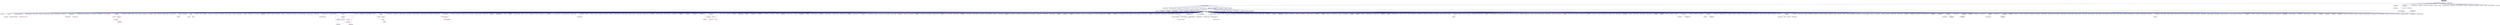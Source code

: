 digraph "thread_num_tss.hpp"
{
  edge [fontname="Helvetica",fontsize="10",labelfontname="Helvetica",labelfontsize="10"];
  node [fontname="Helvetica",fontsize="10",shape=record];
  Node26 [label="thread_num_tss.hpp",height=0.2,width=0.4,color="black", fillcolor="grey75", style="filled", fontcolor="black"];
  Node26 -> Node27 [dir="back",color="midnightblue",fontsize="10",style="solid",fontname="Helvetica"];
  Node27 [label="threadmanager.hpp",height=0.2,width=0.4,color="black", fillcolor="white", style="filled",URL="$d4/d5d/runtime_2threads_2threadmanager_8hpp.html"];
  Node27 -> Node28 [dir="back",color="midnightblue",fontsize="10",style="solid",fontname="Helvetica"];
  Node28 [label="system_characteristics.hpp",height=0.2,width=0.4,color="black", fillcolor="white", style="filled",URL="$d0/d07/system__characteristics_8hpp.html"];
  Node28 -> Node29 [dir="back",color="midnightblue",fontsize="10",style="solid",fontname="Helvetica"];
  Node29 [label="oversubscribing_resource\l_partitioner.cpp",height=0.2,width=0.4,color="black", fillcolor="white", style="filled",URL="$dd/dee/oversubscribing__resource__partitioner_8cpp.html"];
  Node28 -> Node30 [dir="back",color="midnightblue",fontsize="10",style="solid",fontname="Helvetica"];
  Node30 [label="simple_resource_partitioner.cpp",height=0.2,width=0.4,color="black", fillcolor="white", style="filled",URL="$d5/df9/simple__resource__partitioner_8cpp.html"];
  Node27 -> Node31 [dir="back",color="midnightblue",fontsize="10",style="solid",fontname="Helvetica"];
  Node31 [label="threadmanager.hpp",height=0.2,width=0.4,color="black", fillcolor="white", style="filled",URL="$d7/d1b/include_2threadmanager_8hpp.html"];
  Node31 -> Node32 [dir="back",color="midnightblue",fontsize="10",style="solid",fontname="Helvetica"];
  Node32 [label="runtime.hpp",height=0.2,width=0.4,color="black", fillcolor="white", style="filled",URL="$d5/d15/include_2runtime_8hpp.html"];
  Node32 -> Node33 [dir="back",color="midnightblue",fontsize="10",style="solid",fontname="Helvetica"];
  Node33 [label="async_io_action.cpp",height=0.2,width=0.4,color="black", fillcolor="white", style="filled",URL="$d3/df5/async__io__action_8cpp.html"];
  Node32 -> Node34 [dir="back",color="midnightblue",fontsize="10",style="solid",fontname="Helvetica"];
  Node34 [label="async_io_external.cpp",height=0.2,width=0.4,color="black", fillcolor="white", style="filled",URL="$da/d9a/async__io__external_8cpp.html"];
  Node32 -> Node35 [dir="back",color="midnightblue",fontsize="10",style="solid",fontname="Helvetica"];
  Node35 [label="async_io_low_level.cpp",height=0.2,width=0.4,color="black", fillcolor="white", style="filled",URL="$dc/d10/async__io__low__level_8cpp.html"];
  Node32 -> Node36 [dir="back",color="midnightblue",fontsize="10",style="solid",fontname="Helvetica"];
  Node36 [label="async_io_simple.cpp",height=0.2,width=0.4,color="black", fillcolor="white", style="filled",URL="$da/db7/async__io__simple_8cpp.html"];
  Node32 -> Node37 [dir="back",color="midnightblue",fontsize="10",style="solid",fontname="Helvetica"];
  Node37 [label="rnd_future_reduce.cpp",height=0.2,width=0.4,color="black", fillcolor="white", style="filled",URL="$d1/db5/rnd__future__reduce_8cpp.html"];
  Node32 -> Node29 [dir="back",color="midnightblue",fontsize="10",style="solid",fontname="Helvetica"];
  Node32 -> Node28 [dir="back",color="midnightblue",fontsize="10",style="solid",fontname="Helvetica"];
  Node32 -> Node30 [dir="back",color="midnightblue",fontsize="10",style="solid",fontname="Helvetica"];
  Node32 -> Node38 [dir="back",color="midnightblue",fontsize="10",style="solid",fontname="Helvetica"];
  Node38 [label="hpx.hpp",height=0.2,width=0.4,color="red", fillcolor="white", style="filled",URL="$d0/daa/hpx_8hpp.html"];
  Node38 -> Node39 [dir="back",color="midnightblue",fontsize="10",style="solid",fontname="Helvetica"];
  Node39 [label="1d_stencil_1.cpp",height=0.2,width=0.4,color="black", fillcolor="white", style="filled",URL="$d2/db1/1d__stencil__1_8cpp.html"];
  Node38 -> Node40 [dir="back",color="midnightblue",fontsize="10",style="solid",fontname="Helvetica"];
  Node40 [label="1d_stencil_2.cpp",height=0.2,width=0.4,color="black", fillcolor="white", style="filled",URL="$d3/dd1/1d__stencil__2_8cpp.html"];
  Node38 -> Node41 [dir="back",color="midnightblue",fontsize="10",style="solid",fontname="Helvetica"];
  Node41 [label="1d_stencil_3.cpp",height=0.2,width=0.4,color="black", fillcolor="white", style="filled",URL="$db/d19/1d__stencil__3_8cpp.html"];
  Node38 -> Node42 [dir="back",color="midnightblue",fontsize="10",style="solid",fontname="Helvetica"];
  Node42 [label="1d_stencil_4.cpp",height=0.2,width=0.4,color="black", fillcolor="white", style="filled",URL="$d1/d7d/1d__stencil__4_8cpp.html"];
  Node38 -> Node43 [dir="back",color="midnightblue",fontsize="10",style="solid",fontname="Helvetica"];
  Node43 [label="1d_stencil_4_parallel.cpp",height=0.2,width=0.4,color="black", fillcolor="white", style="filled",URL="$d6/d05/1d__stencil__4__parallel_8cpp.html"];
  Node38 -> Node44 [dir="back",color="midnightblue",fontsize="10",style="solid",fontname="Helvetica"];
  Node44 [label="1d_stencil_4_repart.cpp",height=0.2,width=0.4,color="black", fillcolor="white", style="filled",URL="$d0/d6b/1d__stencil__4__repart_8cpp.html"];
  Node38 -> Node45 [dir="back",color="midnightblue",fontsize="10",style="solid",fontname="Helvetica"];
  Node45 [label="1d_stencil_4_throttle.cpp",height=0.2,width=0.4,color="black", fillcolor="white", style="filled",URL="$d6/de5/1d__stencil__4__throttle_8cpp.html"];
  Node38 -> Node46 [dir="back",color="midnightblue",fontsize="10",style="solid",fontname="Helvetica"];
  Node46 [label="1d_stencil_5.cpp",height=0.2,width=0.4,color="black", fillcolor="white", style="filled",URL="$d7/d2a/1d__stencil__5_8cpp.html"];
  Node38 -> Node47 [dir="back",color="midnightblue",fontsize="10",style="solid",fontname="Helvetica"];
  Node47 [label="1d_stencil_6.cpp",height=0.2,width=0.4,color="black", fillcolor="white", style="filled",URL="$db/de7/1d__stencil__6_8cpp.html"];
  Node38 -> Node48 [dir="back",color="midnightblue",fontsize="10",style="solid",fontname="Helvetica"];
  Node48 [label="1d_stencil_7.cpp",height=0.2,width=0.4,color="black", fillcolor="white", style="filled",URL="$d4/d5a/1d__stencil__7_8cpp.html"];
  Node38 -> Node49 [dir="back",color="midnightblue",fontsize="10",style="solid",fontname="Helvetica"];
  Node49 [label="1d_stencil_8.cpp",height=0.2,width=0.4,color="black", fillcolor="white", style="filled",URL="$df/de0/1d__stencil__8_8cpp.html"];
  Node38 -> Node50 [dir="back",color="midnightblue",fontsize="10",style="solid",fontname="Helvetica"];
  Node50 [label="accumulator.cpp",height=0.2,width=0.4,color="black", fillcolor="white", style="filled",URL="$d1/d81/accumulator_8cpp.html"];
  Node38 -> Node51 [dir="back",color="midnightblue",fontsize="10",style="solid",fontname="Helvetica"];
  Node51 [label="accumulator.hpp",height=0.2,width=0.4,color="red", fillcolor="white", style="filled",URL="$d4/d9d/server_2accumulator_8hpp.html"];
  Node51 -> Node50 [dir="back",color="midnightblue",fontsize="10",style="solid",fontname="Helvetica"];
  Node38 -> Node54 [dir="back",color="midnightblue",fontsize="10",style="solid",fontname="Helvetica"];
  Node54 [label="template_function_accumulator.hpp",height=0.2,width=0.4,color="black", fillcolor="white", style="filled",URL="$d7/da6/server_2template__function__accumulator_8hpp.html"];
  Node54 -> Node55 [dir="back",color="midnightblue",fontsize="10",style="solid",fontname="Helvetica"];
  Node55 [label="template_function_accumulator.cpp",height=0.2,width=0.4,color="black", fillcolor="white", style="filled",URL="$d5/d02/template__function__accumulator_8cpp.html"];
  Node54 -> Node56 [dir="back",color="midnightblue",fontsize="10",style="solid",fontname="Helvetica"];
  Node56 [label="template_function_accumulator.hpp",height=0.2,width=0.4,color="red", fillcolor="white", style="filled",URL="$d3/de9/template__function__accumulator_8hpp.html"];
  Node38 -> Node58 [dir="back",color="midnightblue",fontsize="10",style="solid",fontname="Helvetica"];
  Node58 [label="template_accumulator.cpp",height=0.2,width=0.4,color="black", fillcolor="white", style="filled",URL="$d0/d4a/template__accumulator_8cpp.html"];
  Node38 -> Node55 [dir="back",color="midnightblue",fontsize="10",style="solid",fontname="Helvetica"];
  Node38 -> Node56 [dir="back",color="midnightblue",fontsize="10",style="solid",fontname="Helvetica"];
  Node38 -> Node59 [dir="back",color="midnightblue",fontsize="10",style="solid",fontname="Helvetica"];
  Node59 [label="allgather_module.cpp",height=0.2,width=0.4,color="black", fillcolor="white", style="filled",URL="$df/de4/allgather__module_8cpp.html"];
  Node38 -> Node60 [dir="back",color="midnightblue",fontsize="10",style="solid",fontname="Helvetica"];
  Node60 [label="allgather.cpp",height=0.2,width=0.4,color="black", fillcolor="white", style="filled",URL="$d7/d06/allgather_8cpp.html"];
  Node38 -> Node61 [dir="back",color="midnightblue",fontsize="10",style="solid",fontname="Helvetica"];
  Node61 [label="allgather_and_gate.cpp",height=0.2,width=0.4,color="black", fillcolor="white", style="filled",URL="$d1/d56/allgather__and__gate_8cpp.html"];
  Node38 -> Node62 [dir="back",color="midnightblue",fontsize="10",style="solid",fontname="Helvetica"];
  Node62 [label="ag_client.cpp",height=0.2,width=0.4,color="black", fillcolor="white", style="filled",URL="$d4/d5d/ag__client_8cpp.html"];
  Node38 -> Node63 [dir="back",color="midnightblue",fontsize="10",style="solid",fontname="Helvetica"];
  Node63 [label="hpx_thread_phase.cpp",height=0.2,width=0.4,color="black", fillcolor="white", style="filled",URL="$d5/dca/hpx__thread__phase_8cpp.html"];
  Node38 -> Node64 [dir="back",color="midnightblue",fontsize="10",style="solid",fontname="Helvetica"];
  Node64 [label="os_thread_num.cpp",height=0.2,width=0.4,color="black", fillcolor="white", style="filled",URL="$d2/dfb/os__thread__num_8cpp.html"];
  Node38 -> Node65 [dir="back",color="midnightblue",fontsize="10",style="solid",fontname="Helvetica"];
  Node65 [label="cancelable_action.cpp",height=0.2,width=0.4,color="black", fillcolor="white", style="filled",URL="$d5/d0c/cancelable__action_8cpp.html"];
  Node38 -> Node66 [dir="back",color="midnightblue",fontsize="10",style="solid",fontname="Helvetica"];
  Node66 [label="cancelable_action.hpp",height=0.2,width=0.4,color="black", fillcolor="white", style="filled",URL="$d5/d4d/server_2cancelable__action_8hpp.html"];
  Node66 -> Node65 [dir="back",color="midnightblue",fontsize="10",style="solid",fontname="Helvetica"];
  Node66 -> Node67 [dir="back",color="midnightblue",fontsize="10",style="solid",fontname="Helvetica"];
  Node67 [label="cancelable_action.hpp",height=0.2,width=0.4,color="red", fillcolor="white", style="filled",URL="$d0/da3/stubs_2cancelable__action_8hpp.html"];
  Node38 -> Node67 [dir="back",color="midnightblue",fontsize="10",style="solid",fontname="Helvetica"];
  Node38 -> Node69 [dir="back",color="midnightblue",fontsize="10",style="solid",fontname="Helvetica"];
  Node69 [label="cancelable_action_client.cpp",height=0.2,width=0.4,color="black", fillcolor="white", style="filled",URL="$d1/db8/cancelable__action__client_8cpp.html"];
  Node38 -> Node70 [dir="back",color="midnightblue",fontsize="10",style="solid",fontname="Helvetica"];
  Node70 [label="cublas_matmul.cpp",height=0.2,width=0.4,color="black", fillcolor="white", style="filled",URL="$dd/d84/cublas__matmul_8cpp.html"];
  Node38 -> Node71 [dir="back",color="midnightblue",fontsize="10",style="solid",fontname="Helvetica"];
  Node71 [label="win_perf_counters.cpp",height=0.2,width=0.4,color="black", fillcolor="white", style="filled",URL="$d8/d11/win__perf__counters_8cpp.html"];
  Node38 -> Node72 [dir="back",color="midnightblue",fontsize="10",style="solid",fontname="Helvetica"];
  Node72 [label="win_perf_counters.hpp",height=0.2,width=0.4,color="black", fillcolor="white", style="filled",URL="$d5/da7/win__perf__counters_8hpp.html"];
  Node38 -> Node73 [dir="back",color="midnightblue",fontsize="10",style="solid",fontname="Helvetica"];
  Node73 [label="hello_world_component.hpp",height=0.2,width=0.4,color="red", fillcolor="white", style="filled",URL="$df/df0/hello__world__component_8hpp.html"];
  Node38 -> Node76 [dir="back",color="midnightblue",fontsize="10",style="solid",fontname="Helvetica"];
  Node76 [label="interpolate1d.cpp",height=0.2,width=0.4,color="black", fillcolor="white", style="filled",URL="$d0/d05/interpolate1d_8cpp.html"];
  Node38 -> Node77 [dir="back",color="midnightblue",fontsize="10",style="solid",fontname="Helvetica"];
  Node77 [label="partition.hpp",height=0.2,width=0.4,color="black", fillcolor="white", style="filled",URL="$d0/d7a/examples_2interpolate1d_2interpolate1d_2partition_8hpp.html"];
  Node77 -> Node76 [dir="back",color="midnightblue",fontsize="10",style="solid",fontname="Helvetica"];
  Node77 -> Node78 [dir="back",color="midnightblue",fontsize="10",style="solid",fontname="Helvetica"];
  Node78 [label="interpolate1d.hpp",height=0.2,width=0.4,color="red", fillcolor="white", style="filled",URL="$d4/dc7/interpolate1d_8hpp.html"];
  Node78 -> Node76 [dir="back",color="midnightblue",fontsize="10",style="solid",fontname="Helvetica"];
  Node38 -> Node80 [dir="back",color="midnightblue",fontsize="10",style="solid",fontname="Helvetica"];
  Node80 [label="partition.hpp",height=0.2,width=0.4,color="black", fillcolor="white", style="filled",URL="$d0/dff/examples_2interpolate1d_2interpolate1d_2server_2partition_8hpp.html"];
  Node80 -> Node77 [dir="back",color="midnightblue",fontsize="10",style="solid",fontname="Helvetica"];
  Node80 -> Node81 [dir="back",color="midnightblue",fontsize="10",style="solid",fontname="Helvetica"];
  Node81 [label="partition.cpp",height=0.2,width=0.4,color="black", fillcolor="white", style="filled",URL="$d0/d4f/examples_2interpolate1d_2interpolate1d_2server_2partition_8cpp.html"];
  Node38 -> Node78 [dir="back",color="midnightblue",fontsize="10",style="solid",fontname="Helvetica"];
  Node38 -> Node82 [dir="back",color="midnightblue",fontsize="10",style="solid",fontname="Helvetica"];
  Node82 [label="read_values.cpp",height=0.2,width=0.4,color="black", fillcolor="white", style="filled",URL="$d0/d8c/interpolate1d_2interpolate1d_2read__values_8cpp.html"];
  Node38 -> Node81 [dir="back",color="midnightblue",fontsize="10",style="solid",fontname="Helvetica"];
  Node38 -> Node83 [dir="back",color="midnightblue",fontsize="10",style="solid",fontname="Helvetica"];
  Node83 [label="jacobi.cpp",height=0.2,width=0.4,color="black", fillcolor="white", style="filled",URL="$d2/d27/jacobi_8cpp.html"];
  Node38 -> Node84 [dir="back",color="midnightblue",fontsize="10",style="solid",fontname="Helvetica"];
  Node84 [label="grid.cpp",height=0.2,width=0.4,color="black", fillcolor="white", style="filled",URL="$d6/d1b/jacobi__component_2grid_8cpp.html"];
  Node38 -> Node85 [dir="back",color="midnightblue",fontsize="10",style="solid",fontname="Helvetica"];
  Node85 [label="row.cpp",height=0.2,width=0.4,color="black", fillcolor="white", style="filled",URL="$d3/d86/server_2row_8cpp.html"];
  Node38 -> Node86 [dir="back",color="midnightblue",fontsize="10",style="solid",fontname="Helvetica"];
  Node86 [label="solver.cpp",height=0.2,width=0.4,color="black", fillcolor="white", style="filled",URL="$d6/d94/solver_8cpp.html"];
  Node38 -> Node87 [dir="back",color="midnightblue",fontsize="10",style="solid",fontname="Helvetica"];
  Node87 [label="stencil_iterator.cpp",height=0.2,width=0.4,color="black", fillcolor="white", style="filled",URL="$d6/de1/server_2stencil__iterator_8cpp.html"];
  Node38 -> Node88 [dir="back",color="midnightblue",fontsize="10",style="solid",fontname="Helvetica"];
  Node88 [label="stencil_iterator.cpp",height=0.2,width=0.4,color="black", fillcolor="white", style="filled",URL="$d7/d71/stencil__iterator_8cpp.html"];
  Node38 -> Node89 [dir="back",color="midnightblue",fontsize="10",style="solid",fontname="Helvetica"];
  Node89 [label="jacobi.cpp",height=0.2,width=0.4,color="black", fillcolor="white", style="filled",URL="$d3/d44/smp_2jacobi_8cpp.html"];
  Node38 -> Node90 [dir="back",color="midnightblue",fontsize="10",style="solid",fontname="Helvetica"];
  Node90 [label="jacobi_hpx.cpp",height=0.2,width=0.4,color="black", fillcolor="white", style="filled",URL="$d8/d72/jacobi__hpx_8cpp.html"];
  Node38 -> Node91 [dir="back",color="midnightblue",fontsize="10",style="solid",fontname="Helvetica"];
  Node91 [label="jacobi_nonuniform.cpp",height=0.2,width=0.4,color="black", fillcolor="white", style="filled",URL="$dd/ddc/jacobi__nonuniform_8cpp.html"];
  Node38 -> Node92 [dir="back",color="midnightblue",fontsize="10",style="solid",fontname="Helvetica"];
  Node92 [label="jacobi_nonuniform_hpx.cpp",height=0.2,width=0.4,color="black", fillcolor="white", style="filled",URL="$de/d56/jacobi__nonuniform__hpx_8cpp.html"];
  Node38 -> Node93 [dir="back",color="midnightblue",fontsize="10",style="solid",fontname="Helvetica"];
  Node93 [label="nqueen.cpp",height=0.2,width=0.4,color="black", fillcolor="white", style="filled",URL="$db/dca/nqueen_8cpp.html"];
  Node38 -> Node94 [dir="back",color="midnightblue",fontsize="10",style="solid",fontname="Helvetica"];
  Node94 [label="nqueen.hpp",height=0.2,width=0.4,color="red", fillcolor="white", style="filled",URL="$de/d58/server_2nqueen_8hpp.html"];
  Node94 -> Node93 [dir="back",color="midnightblue",fontsize="10",style="solid",fontname="Helvetica"];
  Node38 -> Node97 [dir="back",color="midnightblue",fontsize="10",style="solid",fontname="Helvetica"];
  Node97 [label="nqueen_client.cpp",height=0.2,width=0.4,color="black", fillcolor="white", style="filled",URL="$d3/d5e/nqueen__client_8cpp.html"];
  Node38 -> Node98 [dir="back",color="midnightblue",fontsize="10",style="solid",fontname="Helvetica"];
  Node98 [label="sine.cpp",height=0.2,width=0.4,color="black", fillcolor="white", style="filled",URL="$d3/d0d/server_2sine_8cpp.html"];
  Node38 -> Node99 [dir="back",color="midnightblue",fontsize="10",style="solid",fontname="Helvetica"];
  Node99 [label="sine.hpp",height=0.2,width=0.4,color="black", fillcolor="white", style="filled",URL="$d8/dac/sine_8hpp.html"];
  Node99 -> Node98 [dir="back",color="midnightblue",fontsize="10",style="solid",fontname="Helvetica"];
  Node99 -> Node100 [dir="back",color="midnightblue",fontsize="10",style="solid",fontname="Helvetica"];
  Node100 [label="sine.cpp",height=0.2,width=0.4,color="black", fillcolor="white", style="filled",URL="$d5/dd8/sine_8cpp.html"];
  Node38 -> Node100 [dir="back",color="midnightblue",fontsize="10",style="solid",fontname="Helvetica"];
  Node38 -> Node101 [dir="back",color="midnightblue",fontsize="10",style="solid",fontname="Helvetica"];
  Node101 [label="sine_client.cpp",height=0.2,width=0.4,color="black", fillcolor="white", style="filled",URL="$db/d62/sine__client_8cpp.html"];
  Node38 -> Node102 [dir="back",color="midnightblue",fontsize="10",style="solid",fontname="Helvetica"];
  Node102 [label="qt.cpp",height=0.2,width=0.4,color="black", fillcolor="white", style="filled",URL="$df/d90/qt_8cpp.html"];
  Node38 -> Node103 [dir="back",color="midnightblue",fontsize="10",style="solid",fontname="Helvetica"];
  Node103 [label="queue_client.cpp",height=0.2,width=0.4,color="black", fillcolor="white", style="filled",URL="$d7/d96/queue__client_8cpp.html"];
  Node38 -> Node104 [dir="back",color="midnightblue",fontsize="10",style="solid",fontname="Helvetica"];
  Node104 [label="customize_async.cpp",height=0.2,width=0.4,color="black", fillcolor="white", style="filled",URL="$d0/d82/customize__async_8cpp.html"];
  Node38 -> Node105 [dir="back",color="midnightblue",fontsize="10",style="solid",fontname="Helvetica"];
  Node105 [label="data_actions.cpp",height=0.2,width=0.4,color="black", fillcolor="white", style="filled",URL="$dc/d68/data__actions_8cpp.html"];
  Node38 -> Node106 [dir="back",color="midnightblue",fontsize="10",style="solid",fontname="Helvetica"];
  Node106 [label="error_handling.cpp",height=0.2,width=0.4,color="black", fillcolor="white", style="filled",URL="$d9/d96/error__handling_8cpp.html"];
  Node38 -> Node107 [dir="back",color="midnightblue",fontsize="10",style="solid",fontname="Helvetica"];
  Node107 [label="event_synchronization.cpp",height=0.2,width=0.4,color="black", fillcolor="white", style="filled",URL="$d0/d35/event__synchronization_8cpp.html"];
  Node38 -> Node108 [dir="back",color="midnightblue",fontsize="10",style="solid",fontname="Helvetica"];
  Node108 [label="factorial.cpp",height=0.2,width=0.4,color="black", fillcolor="white", style="filled",URL="$d9/d00/factorial_8cpp.html"];
  Node38 -> Node109 [dir="back",color="midnightblue",fontsize="10",style="solid",fontname="Helvetica"];
  Node109 [label="file_serialization.cpp",height=0.2,width=0.4,color="black", fillcolor="white", style="filled",URL="$de/d58/file__serialization_8cpp.html"];
  Node38 -> Node110 [dir="back",color="midnightblue",fontsize="10",style="solid",fontname="Helvetica"];
  Node110 [label="init_globally.cpp",height=0.2,width=0.4,color="black", fillcolor="white", style="filled",URL="$d6/dad/init__globally_8cpp.html"];
  Node38 -> Node111 [dir="back",color="midnightblue",fontsize="10",style="solid",fontname="Helvetica"];
  Node111 [label="interest_calculator.cpp",height=0.2,width=0.4,color="black", fillcolor="white", style="filled",URL="$d2/d86/interest__calculator_8cpp.html"];
  Node38 -> Node112 [dir="back",color="midnightblue",fontsize="10",style="solid",fontname="Helvetica"];
  Node112 [label="non_atomic_rma.cpp",height=0.2,width=0.4,color="black", fillcolor="white", style="filled",URL="$d7/d8b/non__atomic__rma_8cpp.html"];
  Node38 -> Node113 [dir="back",color="midnightblue",fontsize="10",style="solid",fontname="Helvetica"];
  Node113 [label="partitioned_vector\l_spmd_foreach.cpp",height=0.2,width=0.4,color="black", fillcolor="white", style="filled",URL="$db/d7c/partitioned__vector__spmd__foreach_8cpp.html"];
  Node38 -> Node114 [dir="back",color="midnightblue",fontsize="10",style="solid",fontname="Helvetica"];
  Node114 [label="pipeline1.cpp",height=0.2,width=0.4,color="black", fillcolor="white", style="filled",URL="$d5/d77/pipeline1_8cpp.html"];
  Node38 -> Node115 [dir="back",color="midnightblue",fontsize="10",style="solid",fontname="Helvetica"];
  Node115 [label="quicksort.cpp",height=0.2,width=0.4,color="black", fillcolor="white", style="filled",URL="$d3/d1e/quicksort_8cpp.html"];
  Node38 -> Node116 [dir="back",color="midnightblue",fontsize="10",style="solid",fontname="Helvetica"];
  Node116 [label="receive_buffer.cpp",height=0.2,width=0.4,color="black", fillcolor="white", style="filled",URL="$d7/d10/receive__buffer_8cpp.html"];
  Node38 -> Node117 [dir="back",color="midnightblue",fontsize="10",style="solid",fontname="Helvetica"];
  Node117 [label="safe_object.cpp",height=0.2,width=0.4,color="black", fillcolor="white", style="filled",URL="$dd/d52/safe__object_8cpp.html"];
  Node38 -> Node118 [dir="back",color="midnightblue",fontsize="10",style="solid",fontname="Helvetica"];
  Node118 [label="sort_by_key_demo.cpp",height=0.2,width=0.4,color="black", fillcolor="white", style="filled",URL="$da/d20/sort__by__key__demo_8cpp.html"];
  Node38 -> Node119 [dir="back",color="midnightblue",fontsize="10",style="solid",fontname="Helvetica"];
  Node119 [label="timed_wake.cpp",height=0.2,width=0.4,color="black", fillcolor="white", style="filled",URL="$d8/df9/timed__wake_8cpp.html"];
  Node38 -> Node120 [dir="back",color="midnightblue",fontsize="10",style="solid",fontname="Helvetica"];
  Node120 [label="vector_counting_dotproduct.cpp",height=0.2,width=0.4,color="black", fillcolor="white", style="filled",URL="$df/de9/vector__counting__dotproduct_8cpp.html"];
  Node38 -> Node121 [dir="back",color="midnightblue",fontsize="10",style="solid",fontname="Helvetica"];
  Node121 [label="vector_zip_dotproduct.cpp",height=0.2,width=0.4,color="black", fillcolor="white", style="filled",URL="$dc/d18/vector__zip__dotproduct_8cpp.html"];
  Node38 -> Node122 [dir="back",color="midnightblue",fontsize="10",style="solid",fontname="Helvetica"];
  Node122 [label="zerocopy_rdma.cpp",height=0.2,width=0.4,color="black", fillcolor="white", style="filled",URL="$d1/dad/zerocopy__rdma_8cpp.html"];
  Node38 -> Node123 [dir="back",color="midnightblue",fontsize="10",style="solid",fontname="Helvetica"];
  Node123 [label="random_mem_access.cpp",height=0.2,width=0.4,color="black", fillcolor="white", style="filled",URL="$d1/d51/random__mem__access_8cpp.html"];
  Node38 -> Node124 [dir="back",color="midnightblue",fontsize="10",style="solid",fontname="Helvetica"];
  Node124 [label="random_mem_access.hpp",height=0.2,width=0.4,color="red", fillcolor="white", style="filled",URL="$d0/d19/server_2random__mem__access_8hpp.html"];
  Node124 -> Node123 [dir="back",color="midnightblue",fontsize="10",style="solid",fontname="Helvetica"];
  Node38 -> Node127 [dir="back",color="midnightblue",fontsize="10",style="solid",fontname="Helvetica"];
  Node127 [label="random_mem_access_client.cpp",height=0.2,width=0.4,color="black", fillcolor="white", style="filled",URL="$df/d1b/random__mem__access__client_8cpp.html"];
  Node38 -> Node29 [dir="back",color="midnightblue",fontsize="10",style="solid",fontname="Helvetica"];
  Node38 -> Node30 [dir="back",color="midnightblue",fontsize="10",style="solid",fontname="Helvetica"];
  Node38 -> Node128 [dir="back",color="midnightblue",fontsize="10",style="solid",fontname="Helvetica"];
  Node128 [label="dimension.hpp",height=0.2,width=0.4,color="red", fillcolor="white", style="filled",URL="$d6/d39/sheneos_2sheneos_2dimension_8hpp.html"];
  Node128 -> Node134 [dir="back",color="midnightblue",fontsize="10",style="solid",fontname="Helvetica"];
  Node134 [label="partition3d.hpp",height=0.2,width=0.4,color="black", fillcolor="white", style="filled",URL="$dd/dbf/server_2partition3d_8hpp.html"];
  Node134 -> Node135 [dir="back",color="midnightblue",fontsize="10",style="solid",fontname="Helvetica"];
  Node135 [label="partition3d.hpp",height=0.2,width=0.4,color="black", fillcolor="white", style="filled",URL="$d1/d50/partition3d_8hpp.html"];
  Node135 -> Node131 [dir="back",color="midnightblue",fontsize="10",style="solid",fontname="Helvetica"];
  Node131 [label="interpolator.cpp",height=0.2,width=0.4,color="black", fillcolor="white", style="filled",URL="$d5/d02/interpolator_8cpp.html"];
  Node135 -> Node136 [dir="back",color="midnightblue",fontsize="10",style="solid",fontname="Helvetica"];
  Node136 [label="interpolator.hpp",height=0.2,width=0.4,color="red", fillcolor="white", style="filled",URL="$dc/d3b/interpolator_8hpp.html"];
  Node136 -> Node131 [dir="back",color="midnightblue",fontsize="10",style="solid",fontname="Helvetica"];
  Node136 -> Node139 [dir="back",color="midnightblue",fontsize="10",style="solid",fontname="Helvetica"];
  Node139 [label="sheneos_test.cpp",height=0.2,width=0.4,color="black", fillcolor="white", style="filled",URL="$d4/d6e/sheneos__test_8cpp.html"];
  Node134 -> Node133 [dir="back",color="midnightblue",fontsize="10",style="solid",fontname="Helvetica"];
  Node133 [label="partition3d.cpp",height=0.2,width=0.4,color="black", fillcolor="white", style="filled",URL="$de/d70/partition3d_8cpp.html"];
  Node38 -> Node131 [dir="back",color="midnightblue",fontsize="10",style="solid",fontname="Helvetica"];
  Node38 -> Node135 [dir="back",color="midnightblue",fontsize="10",style="solid",fontname="Helvetica"];
  Node38 -> Node134 [dir="back",color="midnightblue",fontsize="10",style="solid",fontname="Helvetica"];
  Node38 -> Node136 [dir="back",color="midnightblue",fontsize="10",style="solid",fontname="Helvetica"];
  Node38 -> Node140 [dir="back",color="midnightblue",fontsize="10",style="solid",fontname="Helvetica"];
  Node140 [label="configuration.hpp",height=0.2,width=0.4,color="red", fillcolor="white", style="filled",URL="$dc/d0a/configuration_8hpp.html"];
  Node140 -> Node136 [dir="back",color="midnightblue",fontsize="10",style="solid",fontname="Helvetica"];
  Node38 -> Node132 [dir="back",color="midnightblue",fontsize="10",style="solid",fontname="Helvetica"];
  Node132 [label="read_values.cpp",height=0.2,width=0.4,color="black", fillcolor="white", style="filled",URL="$d7/da4/sheneos_2sheneos_2read__values_8cpp.html"];
  Node38 -> Node133 [dir="back",color="midnightblue",fontsize="10",style="solid",fontname="Helvetica"];
  Node38 -> Node139 [dir="back",color="midnightblue",fontsize="10",style="solid",fontname="Helvetica"];
  Node38 -> Node142 [dir="back",color="midnightblue",fontsize="10",style="solid",fontname="Helvetica"];
  Node142 [label="startup_shutdown.cpp",height=0.2,width=0.4,color="black", fillcolor="white", style="filled",URL="$d3/dfc/server_2startup__shutdown_8cpp.html"];
  Node38 -> Node143 [dir="back",color="midnightblue",fontsize="10",style="solid",fontname="Helvetica"];
  Node143 [label="startup_shutdown.cpp",height=0.2,width=0.4,color="black", fillcolor="white", style="filled",URL="$d0/ddb/startup__shutdown_8cpp.html"];
  Node38 -> Node144 [dir="back",color="midnightblue",fontsize="10",style="solid",fontname="Helvetica"];
  Node144 [label="spin.cpp",height=0.2,width=0.4,color="black", fillcolor="white", style="filled",URL="$d7/df2/spin_8cpp.html"];
  Node38 -> Node145 [dir="back",color="midnightblue",fontsize="10",style="solid",fontname="Helvetica"];
  Node145 [label="throttle.cpp",height=0.2,width=0.4,color="black", fillcolor="white", style="filled",URL="$de/d56/server_2throttle_8cpp.html"];
  Node38 -> Node146 [dir="back",color="midnightblue",fontsize="10",style="solid",fontname="Helvetica"];
  Node146 [label="throttle.hpp",height=0.2,width=0.4,color="black", fillcolor="white", style="filled",URL="$db/dc9/server_2throttle_8hpp.html"];
  Node146 -> Node145 [dir="back",color="midnightblue",fontsize="10",style="solid",fontname="Helvetica"];
  Node146 -> Node147 [dir="back",color="midnightblue",fontsize="10",style="solid",fontname="Helvetica"];
  Node147 [label="throttle.hpp",height=0.2,width=0.4,color="black", fillcolor="white", style="filled",URL="$d5/dec/stubs_2throttle_8hpp.html"];
  Node147 -> Node148 [dir="back",color="midnightblue",fontsize="10",style="solid",fontname="Helvetica"];
  Node148 [label="throttle.hpp",height=0.2,width=0.4,color="red", fillcolor="white", style="filled",URL="$d2/d2e/throttle_8hpp.html"];
  Node148 -> Node149 [dir="back",color="midnightblue",fontsize="10",style="solid",fontname="Helvetica"];
  Node149 [label="throttle.cpp",height=0.2,width=0.4,color="black", fillcolor="white", style="filled",URL="$db/d02/throttle_8cpp.html"];
  Node38 -> Node147 [dir="back",color="midnightblue",fontsize="10",style="solid",fontname="Helvetica"];
  Node38 -> Node149 [dir="back",color="midnightblue",fontsize="10",style="solid",fontname="Helvetica"];
  Node38 -> Node148 [dir="back",color="midnightblue",fontsize="10",style="solid",fontname="Helvetica"];
  Node38 -> Node151 [dir="back",color="midnightblue",fontsize="10",style="solid",fontname="Helvetica"];
  Node151 [label="transpose_await.cpp",height=0.2,width=0.4,color="black", fillcolor="white", style="filled",URL="$de/d68/transpose__await_8cpp.html"];
  Node38 -> Node152 [dir="back",color="midnightblue",fontsize="10",style="solid",fontname="Helvetica"];
  Node152 [label="transpose_block.cpp",height=0.2,width=0.4,color="black", fillcolor="white", style="filled",URL="$d0/de1/transpose__block_8cpp.html"];
  Node38 -> Node153 [dir="back",color="midnightblue",fontsize="10",style="solid",fontname="Helvetica"];
  Node153 [label="transpose_block_numa.cpp",height=0.2,width=0.4,color="black", fillcolor="white", style="filled",URL="$dd/d3b/transpose__block__numa_8cpp.html"];
  Node38 -> Node154 [dir="back",color="midnightblue",fontsize="10",style="solid",fontname="Helvetica"];
  Node154 [label="transpose_serial.cpp",height=0.2,width=0.4,color="black", fillcolor="white", style="filled",URL="$db/d74/transpose__serial_8cpp.html"];
  Node38 -> Node155 [dir="back",color="midnightblue",fontsize="10",style="solid",fontname="Helvetica"];
  Node155 [label="transpose_serial_block.cpp",height=0.2,width=0.4,color="black", fillcolor="white", style="filled",URL="$d8/daa/transpose__serial__block_8cpp.html"];
  Node38 -> Node156 [dir="back",color="midnightblue",fontsize="10",style="solid",fontname="Helvetica"];
  Node156 [label="transpose_serial_vector.cpp",height=0.2,width=0.4,color="black", fillcolor="white", style="filled",URL="$d4/d04/transpose__serial__vector_8cpp.html"];
  Node38 -> Node157 [dir="back",color="midnightblue",fontsize="10",style="solid",fontname="Helvetica"];
  Node157 [label="transpose_smp.cpp",height=0.2,width=0.4,color="black", fillcolor="white", style="filled",URL="$d2/d99/transpose__smp_8cpp.html"];
  Node38 -> Node158 [dir="back",color="midnightblue",fontsize="10",style="solid",fontname="Helvetica"];
  Node158 [label="transpose_smp_block.cpp",height=0.2,width=0.4,color="black", fillcolor="white", style="filled",URL="$da/d4d/transpose__smp__block_8cpp.html"];
  Node38 -> Node159 [dir="back",color="midnightblue",fontsize="10",style="solid",fontname="Helvetica"];
  Node159 [label="simple_central_tuplespace.hpp",height=0.2,width=0.4,color="red", fillcolor="white", style="filled",URL="$db/d69/server_2simple__central__tuplespace_8hpp.html"];
  Node159 -> Node160 [dir="back",color="midnightblue",fontsize="10",style="solid",fontname="Helvetica"];
  Node160 [label="simple_central_tuplespace.cpp",height=0.2,width=0.4,color="black", fillcolor="white", style="filled",URL="$d3/dec/simple__central__tuplespace_8cpp.html"];
  Node38 -> Node164 [dir="back",color="midnightblue",fontsize="10",style="solid",fontname="Helvetica"];
  Node164 [label="tuples_warehouse.hpp",height=0.2,width=0.4,color="black", fillcolor="white", style="filled",URL="$da/de6/tuples__warehouse_8hpp.html"];
  Node164 -> Node159 [dir="back",color="midnightblue",fontsize="10",style="solid",fontname="Helvetica"];
  Node38 -> Node160 [dir="back",color="midnightblue",fontsize="10",style="solid",fontname="Helvetica"];
  Node38 -> Node165 [dir="back",color="midnightblue",fontsize="10",style="solid",fontname="Helvetica"];
  Node165 [label="hpx_runtime.cpp",height=0.2,width=0.4,color="black", fillcolor="white", style="filled",URL="$d7/d1e/hpx__runtime_8cpp.html"];
  Node38 -> Node166 [dir="back",color="midnightblue",fontsize="10",style="solid",fontname="Helvetica"];
  Node166 [label="synchronize.cpp",height=0.2,width=0.4,color="black", fillcolor="white", style="filled",URL="$da/da2/synchronize_8cpp.html"];
  Node38 -> Node167 [dir="back",color="midnightblue",fontsize="10",style="solid",fontname="Helvetica"];
  Node167 [label="agas_cache_timings.cpp",height=0.2,width=0.4,color="black", fillcolor="white", style="filled",URL="$dd/d37/agas__cache__timings_8cpp.html"];
  Node38 -> Node168 [dir="back",color="midnightblue",fontsize="10",style="solid",fontname="Helvetica"];
  Node168 [label="async_overheads.cpp",height=0.2,width=0.4,color="black", fillcolor="white", style="filled",URL="$de/da6/async__overheads_8cpp.html"];
  Node38 -> Node169 [dir="back",color="midnightblue",fontsize="10",style="solid",fontname="Helvetica"];
  Node169 [label="coroutines_call_overhead.cpp",height=0.2,width=0.4,color="black", fillcolor="white", style="filled",URL="$da/d1e/coroutines__call__overhead_8cpp.html"];
  Node38 -> Node170 [dir="back",color="midnightblue",fontsize="10",style="solid",fontname="Helvetica"];
  Node170 [label="foreach_scaling.cpp",height=0.2,width=0.4,color="black", fillcolor="white", style="filled",URL="$d4/d94/foreach__scaling_8cpp.html"];
  Node38 -> Node171 [dir="back",color="midnightblue",fontsize="10",style="solid",fontname="Helvetica"];
  Node171 [label="function_object_wrapper\l_overhead.cpp",height=0.2,width=0.4,color="black", fillcolor="white", style="filled",URL="$d5/d6f/function__object__wrapper__overhead_8cpp.html"];
  Node38 -> Node172 [dir="back",color="midnightblue",fontsize="10",style="solid",fontname="Helvetica"];
  Node172 [label="hpx_homogeneous_timed\l_task_spawn_executors.cpp",height=0.2,width=0.4,color="black", fillcolor="white", style="filled",URL="$d1/d3b/hpx__homogeneous__timed__task__spawn__executors_8cpp.html"];
  Node38 -> Node173 [dir="back",color="midnightblue",fontsize="10",style="solid",fontname="Helvetica"];
  Node173 [label="htts2_hpx.cpp",height=0.2,width=0.4,color="black", fillcolor="white", style="filled",URL="$d2/daf/htts2__hpx_8cpp.html"];
  Node38 -> Node174 [dir="back",color="midnightblue",fontsize="10",style="solid",fontname="Helvetica"];
  Node174 [label="partitioned_vector\l_foreach.cpp",height=0.2,width=0.4,color="black", fillcolor="white", style="filled",URL="$df/d5f/partitioned__vector__foreach_8cpp.html"];
  Node38 -> Node175 [dir="back",color="midnightblue",fontsize="10",style="solid",fontname="Helvetica"];
  Node175 [label="serialization_overhead.cpp",height=0.2,width=0.4,color="black", fillcolor="white", style="filled",URL="$d3/df8/serialization__overhead_8cpp.html"];
  Node38 -> Node176 [dir="back",color="midnightblue",fontsize="10",style="solid",fontname="Helvetica"];
  Node176 [label="sizeof.cpp",height=0.2,width=0.4,color="black", fillcolor="white", style="filled",URL="$d3/d0f/sizeof_8cpp.html"];
  Node38 -> Node177 [dir="back",color="midnightblue",fontsize="10",style="solid",fontname="Helvetica"];
  Node177 [label="skynet.cpp",height=0.2,width=0.4,color="black", fillcolor="white", style="filled",URL="$d0/dc3/skynet_8cpp.html"];
  Node38 -> Node178 [dir="back",color="midnightblue",fontsize="10",style="solid",fontname="Helvetica"];
  Node178 [label="stencil3_iterators.cpp",height=0.2,width=0.4,color="black", fillcolor="white", style="filled",URL="$db/d9e/stencil3__iterators_8cpp.html"];
  Node38 -> Node179 [dir="back",color="midnightblue",fontsize="10",style="solid",fontname="Helvetica"];
  Node179 [label="stream.cpp",height=0.2,width=0.4,color="black", fillcolor="white", style="filled",URL="$da/d5f/stream_8cpp.html"];
  Node38 -> Node180 [dir="back",color="midnightblue",fontsize="10",style="solid",fontname="Helvetica"];
  Node180 [label="timed_task_spawn.cpp",height=0.2,width=0.4,color="black", fillcolor="white", style="filled",URL="$df/de1/timed__task__spawn_8cpp.html"];
  Node38 -> Node181 [dir="back",color="midnightblue",fontsize="10",style="solid",fontname="Helvetica"];
  Node181 [label="transform_reduce_binary\l_scaling.cpp",height=0.2,width=0.4,color="black", fillcolor="white", style="filled",URL="$d1/dae/transform__reduce__binary__scaling_8cpp.html"];
  Node38 -> Node182 [dir="back",color="midnightblue",fontsize="10",style="solid",fontname="Helvetica"];
  Node182 [label="transform_reduce_scaling.cpp",height=0.2,width=0.4,color="black", fillcolor="white", style="filled",URL="$db/d2a/transform__reduce__scaling_8cpp.html"];
  Node38 -> Node183 [dir="back",color="midnightblue",fontsize="10",style="solid",fontname="Helvetica"];
  Node183 [label="minmax_element_performance.cpp",height=0.2,width=0.4,color="black", fillcolor="white", style="filled",URL="$d9/d93/minmax__element__performance_8cpp.html"];
  Node38 -> Node184 [dir="back",color="midnightblue",fontsize="10",style="solid",fontname="Helvetica"];
  Node184 [label="barrier_performance.cpp",height=0.2,width=0.4,color="black", fillcolor="white", style="filled",URL="$d6/d6c/barrier__performance_8cpp.html"];
  Node38 -> Node185 [dir="back",color="midnightblue",fontsize="10",style="solid",fontname="Helvetica"];
  Node185 [label="network_storage.cpp",height=0.2,width=0.4,color="black", fillcolor="white", style="filled",URL="$db/daa/network__storage_8cpp.html"];
  Node38 -> Node186 [dir="back",color="midnightblue",fontsize="10",style="solid",fontname="Helvetica"];
  Node186 [label="simple_profiler.hpp",height=0.2,width=0.4,color="black", fillcolor="white", style="filled",URL="$d8/d02/simple__profiler_8hpp.html"];
  Node186 -> Node185 [dir="back",color="midnightblue",fontsize="10",style="solid",fontname="Helvetica"];
  Node38 -> Node187 [dir="back",color="midnightblue",fontsize="10",style="solid",fontname="Helvetica"];
  Node187 [label="osu_bcast.cpp",height=0.2,width=0.4,color="black", fillcolor="white", style="filled",URL="$d3/dca/osu__bcast_8cpp.html"];
  Node38 -> Node188 [dir="back",color="midnightblue",fontsize="10",style="solid",fontname="Helvetica"];
  Node188 [label="osu_bibw.cpp",height=0.2,width=0.4,color="black", fillcolor="white", style="filled",URL="$d2/d04/osu__bibw_8cpp.html"];
  Node38 -> Node189 [dir="back",color="midnightblue",fontsize="10",style="solid",fontname="Helvetica"];
  Node189 [label="osu_bw.cpp",height=0.2,width=0.4,color="black", fillcolor="white", style="filled",URL="$d4/d20/osu__bw_8cpp.html"];
  Node38 -> Node190 [dir="back",color="midnightblue",fontsize="10",style="solid",fontname="Helvetica"];
  Node190 [label="osu_latency.cpp",height=0.2,width=0.4,color="black", fillcolor="white", style="filled",URL="$df/d58/osu__latency_8cpp.html"];
  Node38 -> Node191 [dir="back",color="midnightblue",fontsize="10",style="solid",fontname="Helvetica"];
  Node191 [label="osu_multi_lat.cpp",height=0.2,width=0.4,color="black", fillcolor="white", style="filled",URL="$d7/d91/osu__multi__lat_8cpp.html"];
  Node38 -> Node192 [dir="back",color="midnightblue",fontsize="10",style="solid",fontname="Helvetica"];
  Node192 [label="osu_scatter.cpp",height=0.2,width=0.4,color="black", fillcolor="white", style="filled",URL="$d4/d4c/osu__scatter_8cpp.html"];
  Node38 -> Node193 [dir="back",color="midnightblue",fontsize="10",style="solid",fontname="Helvetica"];
  Node193 [label="pingpong_performance.cpp",height=0.2,width=0.4,color="black", fillcolor="white", style="filled",URL="$de/d03/pingpong__performance_8cpp.html"];
  Node38 -> Node194 [dir="back",color="midnightblue",fontsize="10",style="solid",fontname="Helvetica"];
  Node194 [label="benchmark_is_heap.cpp",height=0.2,width=0.4,color="black", fillcolor="white", style="filled",URL="$da/d4f/benchmark__is__heap_8cpp.html"];
  Node38 -> Node195 [dir="back",color="midnightblue",fontsize="10",style="solid",fontname="Helvetica"];
  Node195 [label="benchmark_is_heap_until.cpp",height=0.2,width=0.4,color="black", fillcolor="white", style="filled",URL="$dc/df5/benchmark__is__heap__until_8cpp.html"];
  Node38 -> Node196 [dir="back",color="midnightblue",fontsize="10",style="solid",fontname="Helvetica"];
  Node196 [label="benchmark_merge.cpp",height=0.2,width=0.4,color="black", fillcolor="white", style="filled",URL="$dd/d49/benchmark__merge_8cpp.html"];
  Node38 -> Node197 [dir="back",color="midnightblue",fontsize="10",style="solid",fontname="Helvetica"];
  Node197 [label="benchmark_partition.cpp",height=0.2,width=0.4,color="black", fillcolor="white", style="filled",URL="$d9/d88/benchmark__partition_8cpp.html"];
  Node38 -> Node198 [dir="back",color="midnightblue",fontsize="10",style="solid",fontname="Helvetica"];
  Node198 [label="benchmark_partition\l_copy.cpp",height=0.2,width=0.4,color="black", fillcolor="white", style="filled",URL="$d3/d0e/benchmark__partition__copy_8cpp.html"];
  Node38 -> Node199 [dir="back",color="midnightblue",fontsize="10",style="solid",fontname="Helvetica"];
  Node199 [label="benchmark_unique_copy.cpp",height=0.2,width=0.4,color="black", fillcolor="white", style="filled",URL="$d9/d53/benchmark__unique__copy_8cpp.html"];
  Node38 -> Node200 [dir="back",color="midnightblue",fontsize="10",style="solid",fontname="Helvetica"];
  Node200 [label="action_move_semantics.cpp",height=0.2,width=0.4,color="black", fillcolor="white", style="filled",URL="$d4/db3/action__move__semantics_8cpp.html"];
  Node38 -> Node201 [dir="back",color="midnightblue",fontsize="10",style="solid",fontname="Helvetica"];
  Node201 [label="movable_objects.cpp",height=0.2,width=0.4,color="black", fillcolor="white", style="filled",URL="$d8/d65/movable__objects_8cpp.html"];
  Node38 -> Node202 [dir="back",color="midnightblue",fontsize="10",style="solid",fontname="Helvetica"];
  Node202 [label="duplicate_id_registration\l_1596.cpp",height=0.2,width=0.4,color="black", fillcolor="white", style="filled",URL="$db/d8d/duplicate__id__registration__1596_8cpp.html"];
  Node38 -> Node203 [dir="back",color="midnightblue",fontsize="10",style="solid",fontname="Helvetica"];
  Node203 [label="pass_by_value_id_type\l_action.cpp",height=0.2,width=0.4,color="black", fillcolor="white", style="filled",URL="$d0/de6/pass__by__value__id__type__action_8cpp.html"];
  Node38 -> Node204 [dir="back",color="midnightblue",fontsize="10",style="solid",fontname="Helvetica"];
  Node204 [label="register_with_basename\l_1804.cpp",height=0.2,width=0.4,color="black", fillcolor="white", style="filled",URL="$db/d95/register__with__basename__1804_8cpp.html"];
  Node38 -> Node205 [dir="back",color="midnightblue",fontsize="10",style="solid",fontname="Helvetica"];
  Node205 [label="send_gid_keep_component\l_1624.cpp",height=0.2,width=0.4,color="black", fillcolor="white", style="filled",URL="$d9/d49/send__gid__keep__component__1624_8cpp.html"];
  Node38 -> Node206 [dir="back",color="midnightblue",fontsize="10",style="solid",fontname="Helvetica"];
  Node206 [label="algorithms.cc",height=0.2,width=0.4,color="black", fillcolor="white", style="filled",URL="$d5/d1b/algorithms_8cc.html"];
  Node38 -> Node207 [dir="back",color="midnightblue",fontsize="10",style="solid",fontname="Helvetica"];
  Node207 [label="matrix_hpx.hh",height=0.2,width=0.4,color="black", fillcolor="white", style="filled",URL="$d5/d89/matrix__hpx_8hh.html"];
  Node207 -> Node208 [dir="back",color="midnightblue",fontsize="10",style="solid",fontname="Helvetica"];
  Node208 [label="block_matrix.hh",height=0.2,width=0.4,color="red", fillcolor="white", style="filled",URL="$dc/de8/block__matrix_8hh.html"];
  Node208 -> Node206 [dir="back",color="midnightblue",fontsize="10",style="solid",fontname="Helvetica"];
  Node208 -> Node212 [dir="back",color="midnightblue",fontsize="10",style="solid",fontname="Helvetica"];
  Node212 [label="block_matrix.cc",height=0.2,width=0.4,color="black", fillcolor="white", style="filled",URL="$de/d88/block__matrix_8cc.html"];
  Node208 -> Node211 [dir="back",color="midnightblue",fontsize="10",style="solid",fontname="Helvetica"];
  Node211 [label="tests.cc",height=0.2,width=0.4,color="black", fillcolor="white", style="filled",URL="$d6/d96/tests_8cc.html"];
  Node207 -> Node206 [dir="back",color="midnightblue",fontsize="10",style="solid",fontname="Helvetica"];
  Node207 -> Node210 [dir="back",color="midnightblue",fontsize="10",style="solid",fontname="Helvetica"];
  Node210 [label="matrix_hpx.cc",height=0.2,width=0.4,color="black", fillcolor="white", style="filled",URL="$d7/d32/matrix__hpx_8cc.html"];
  Node38 -> Node208 [dir="back",color="midnightblue",fontsize="10",style="solid",fontname="Helvetica"];
  Node38 -> Node212 [dir="back",color="midnightblue",fontsize="10",style="solid",fontname="Helvetica"];
  Node38 -> Node213 [dir="back",color="midnightblue",fontsize="10",style="solid",fontname="Helvetica"];
  Node213 [label="main.cc",height=0.2,width=0.4,color="black", fillcolor="white", style="filled",URL="$d9/d0f/main_8cc.html"];
  Node38 -> Node214 [dir="back",color="midnightblue",fontsize="10",style="solid",fontname="Helvetica"];
  Node214 [label="matrix.cc",height=0.2,width=0.4,color="black", fillcolor="white", style="filled",URL="$d7/dea/matrix_8cc.html"];
  Node38 -> Node210 [dir="back",color="midnightblue",fontsize="10",style="solid",fontname="Helvetica"];
  Node38 -> Node211 [dir="back",color="midnightblue",fontsize="10",style="solid",fontname="Helvetica"];
  Node38 -> Node215 [dir="back",color="midnightblue",fontsize="10",style="solid",fontname="Helvetica"];
  Node215 [label="client_1950.cpp",height=0.2,width=0.4,color="black", fillcolor="white", style="filled",URL="$d0/d79/client__1950_8cpp.html"];
  Node38 -> Node216 [dir="back",color="midnightblue",fontsize="10",style="solid",fontname="Helvetica"];
  Node216 [label="commandline_options\l_1437.cpp",height=0.2,width=0.4,color="black", fillcolor="white", style="filled",URL="$d5/dbd/commandline__options__1437_8cpp.html"];
  Node38 -> Node217 [dir="back",color="midnightblue",fontsize="10",style="solid",fontname="Helvetica"];
  Node217 [label="moveonly_constructor\l_arguments_1405.cpp",height=0.2,width=0.4,color="black", fillcolor="white", style="filled",URL="$d3/dcf/moveonly__constructor__arguments__1405_8cpp.html"];
  Node38 -> Node218 [dir="back",color="midnightblue",fontsize="10",style="solid",fontname="Helvetica"];
  Node218 [label="partitioned_vector\l_2201.cpp",height=0.2,width=0.4,color="black", fillcolor="white", style="filled",URL="$dc/d39/partitioned__vector__2201_8cpp.html"];
  Node38 -> Node219 [dir="back",color="midnightblue",fontsize="10",style="solid",fontname="Helvetica"];
  Node219 [label="dynamic_counters_loaded\l_1508.cpp",height=0.2,width=0.4,color="black", fillcolor="white", style="filled",URL="$db/d58/dynamic__counters__loaded__1508_8cpp.html"];
  Node38 -> Node220 [dir="back",color="midnightblue",fontsize="10",style="solid",fontname="Helvetica"];
  Node220 [label="id_type_ref_counting\l_1032.cpp",height=0.2,width=0.4,color="black", fillcolor="white", style="filled",URL="$d8/dfd/id__type__ref__counting__1032_8cpp.html"];
  Node38 -> Node221 [dir="back",color="midnightblue",fontsize="10",style="solid",fontname="Helvetica"];
  Node221 [label="lost_output_2236.cpp",height=0.2,width=0.4,color="black", fillcolor="white", style="filled",URL="$db/dd0/lost__output__2236_8cpp.html"];
  Node38 -> Node222 [dir="back",color="midnightblue",fontsize="10",style="solid",fontname="Helvetica"];
  Node222 [label="no_output_1173.cpp",height=0.2,width=0.4,color="black", fillcolor="white", style="filled",URL="$de/d67/no__output__1173_8cpp.html"];
  Node38 -> Node223 [dir="back",color="midnightblue",fontsize="10",style="solid",fontname="Helvetica"];
  Node223 [label="after_588.cpp",height=0.2,width=0.4,color="black", fillcolor="white", style="filled",URL="$dc/dc0/after__588_8cpp.html"];
  Node38 -> Node224 [dir="back",color="midnightblue",fontsize="10",style="solid",fontname="Helvetica"];
  Node224 [label="async_callback_with\l_bound_callback.cpp",height=0.2,width=0.4,color="black", fillcolor="white", style="filled",URL="$d2/dae/async__callback__with__bound__callback_8cpp.html"];
  Node38 -> Node225 [dir="back",color="midnightblue",fontsize="10",style="solid",fontname="Helvetica"];
  Node225 [label="async_unwrap_1037.cpp",height=0.2,width=0.4,color="black", fillcolor="white", style="filled",URL="$d4/d13/async__unwrap__1037_8cpp.html"];
  Node38 -> Node226 [dir="back",color="midnightblue",fontsize="10",style="solid",fontname="Helvetica"];
  Node226 [label="barrier_hang.cpp",height=0.2,width=0.4,color="black", fillcolor="white", style="filled",URL="$dd/d8b/barrier__hang_8cpp.html"];
  Node38 -> Node227 [dir="back",color="midnightblue",fontsize="10",style="solid",fontname="Helvetica"];
  Node227 [label="call_promise_get_gid\l_more_than_once.cpp",height=0.2,width=0.4,color="black", fillcolor="white", style="filled",URL="$d4/dd8/call__promise__get__gid__more__than__once_8cpp.html"];
  Node38 -> Node228 [dir="back",color="midnightblue",fontsize="10",style="solid",fontname="Helvetica"];
  Node228 [label="channel_register_as\l_2722.cpp",height=0.2,width=0.4,color="black", fillcolor="white", style="filled",URL="$d4/d98/channel__register__as__2722_8cpp.html"];
  Node38 -> Node229 [dir="back",color="midnightblue",fontsize="10",style="solid",fontname="Helvetica"];
  Node229 [label="dataflow_action_2008.cpp",height=0.2,width=0.4,color="black", fillcolor="white", style="filled",URL="$da/dad/dataflow__action__2008_8cpp.html"];
  Node38 -> Node230 [dir="back",color="midnightblue",fontsize="10",style="solid",fontname="Helvetica"];
  Node230 [label="dataflow_const_functor\l_773.cpp",height=0.2,width=0.4,color="black", fillcolor="white", style="filled",URL="$d3/df2/dataflow__const__functor__773_8cpp.html"];
  Node38 -> Node231 [dir="back",color="midnightblue",fontsize="10",style="solid",fontname="Helvetica"];
  Node231 [label="dataflow_future_swap.cpp",height=0.2,width=0.4,color="black", fillcolor="white", style="filled",URL="$dc/d8c/dataflow__future__swap_8cpp.html"];
  Node38 -> Node232 [dir="back",color="midnightblue",fontsize="10",style="solid",fontname="Helvetica"];
  Node232 [label="dataflow_future_swap2.cpp",height=0.2,width=0.4,color="black", fillcolor="white", style="filled",URL="$d1/db3/dataflow__future__swap2_8cpp.html"];
  Node38 -> Node233 [dir="back",color="midnightblue",fontsize="10",style="solid",fontname="Helvetica"];
  Node233 [label="dataflow_launch_775.cpp",height=0.2,width=0.4,color="black", fillcolor="white", style="filled",URL="$d7/d0d/dataflow__launch__775_8cpp.html"];
  Node38 -> Node234 [dir="back",color="midnightblue",fontsize="10",style="solid",fontname="Helvetica"];
  Node234 [label="dataflow_recursion\l_1613.cpp",height=0.2,width=0.4,color="black", fillcolor="white", style="filled",URL="$d0/d1f/dataflow__recursion__1613_8cpp.html"];
  Node38 -> Node235 [dir="back",color="midnightblue",fontsize="10",style="solid",fontname="Helvetica"];
  Node235 [label="dataflow_using_774.cpp",height=0.2,width=0.4,color="black", fillcolor="white", style="filled",URL="$d7/dfa/dataflow__using__774_8cpp.html"];
  Node38 -> Node236 [dir="back",color="midnightblue",fontsize="10",style="solid",fontname="Helvetica"];
  Node236 [label="exception_from_continuation\l_1613.cpp",height=0.2,width=0.4,color="black", fillcolor="white", style="filled",URL="$db/d28/exception__from__continuation__1613_8cpp.html"];
  Node38 -> Node237 [dir="back",color="midnightblue",fontsize="10",style="solid",fontname="Helvetica"];
  Node237 [label="fail_future_2667.cpp",height=0.2,width=0.4,color="black", fillcolor="white", style="filled",URL="$db/d7e/fail__future__2667_8cpp.html"];
  Node38 -> Node238 [dir="back",color="midnightblue",fontsize="10",style="solid",fontname="Helvetica"];
  Node238 [label="future_2667.cpp",height=0.2,width=0.4,color="black", fillcolor="white", style="filled",URL="$d2/dfd/future__2667_8cpp.html"];
  Node38 -> Node239 [dir="back",color="midnightblue",fontsize="10",style="solid",fontname="Helvetica"];
  Node239 [label="future_790.cpp",height=0.2,width=0.4,color="black", fillcolor="white", style="filled",URL="$de/d3d/future__790_8cpp.html"];
  Node38 -> Node240 [dir="back",color="midnightblue",fontsize="10",style="solid",fontname="Helvetica"];
  Node240 [label="future_unwrap_1182.cpp",height=0.2,width=0.4,color="black", fillcolor="white", style="filled",URL="$df/d7a/future__unwrap__1182_8cpp.html"];
  Node38 -> Node241 [dir="back",color="midnightblue",fontsize="10",style="solid",fontname="Helvetica"];
  Node241 [label="future_unwrap_878.cpp",height=0.2,width=0.4,color="black", fillcolor="white", style="filled",URL="$d9/ddf/future__unwrap__878_8cpp.html"];
  Node38 -> Node242 [dir="back",color="midnightblue",fontsize="10",style="solid",fontname="Helvetica"];
  Node242 [label="ignore_while_locked\l_1485.cpp",height=0.2,width=0.4,color="black", fillcolor="white", style="filled",URL="$db/d24/ignore__while__locked__1485_8cpp.html"];
  Node38 -> Node243 [dir="back",color="midnightblue",fontsize="10",style="solid",fontname="Helvetica"];
  Node243 [label="lifetime_588.cpp",height=0.2,width=0.4,color="black", fillcolor="white", style="filled",URL="$d7/dca/lifetime__588_8cpp.html"];
  Node38 -> Node244 [dir="back",color="midnightblue",fontsize="10",style="solid",fontname="Helvetica"];
  Node244 [label="lifetime_588_1.cpp",height=0.2,width=0.4,color="black", fillcolor="white", style="filled",URL="$de/d75/lifetime__588__1_8cpp.html"];
  Node38 -> Node245 [dir="back",color="midnightblue",fontsize="10",style="solid",fontname="Helvetica"];
  Node245 [label="multiple_gather_ops\l_2001.cpp",height=0.2,width=0.4,color="black", fillcolor="white", style="filled",URL="$d3/d95/multiple__gather__ops__2001_8cpp.html"];
  Node38 -> Node246 [dir="back",color="midnightblue",fontsize="10",style="solid",fontname="Helvetica"];
  Node246 [label="promise_1620.cpp",height=0.2,width=0.4,color="black", fillcolor="white", style="filled",URL="$d2/d67/promise__1620_8cpp.html"];
  Node38 -> Node247 [dir="back",color="midnightblue",fontsize="10",style="solid",fontname="Helvetica"];
  Node247 [label="promise_leak_996.cpp",height=0.2,width=0.4,color="black", fillcolor="white", style="filled",URL="$d0/d7e/promise__leak__996_8cpp.html"];
  Node38 -> Node248 [dir="back",color="midnightblue",fontsize="10",style="solid",fontname="Helvetica"];
  Node248 [label="receive_buffer_1733.cpp",height=0.2,width=0.4,color="black", fillcolor="white", style="filled",URL="$d1/d0e/receive__buffer__1733_8cpp.html"];
  Node38 -> Node249 [dir="back",color="midnightblue",fontsize="10",style="solid",fontname="Helvetica"];
  Node249 [label="safely_destroy_promise\l_1481.cpp",height=0.2,width=0.4,color="black", fillcolor="white", style="filled",URL="$dd/d62/safely__destroy__promise__1481_8cpp.html"];
  Node38 -> Node250 [dir="back",color="midnightblue",fontsize="10",style="solid",fontname="Helvetica"];
  Node250 [label="set_hpx_limit_798.cpp",height=0.2,width=0.4,color="black", fillcolor="white", style="filled",URL="$d2/dfb/set__hpx__limit__798_8cpp.html"];
  Node38 -> Node251 [dir="back",color="midnightblue",fontsize="10",style="solid",fontname="Helvetica"];
  Node251 [label="shared_mutex_1702.cpp",height=0.2,width=0.4,color="black", fillcolor="white", style="filled",URL="$d2/d66/shared__mutex__1702_8cpp.html"];
  Node38 -> Node252 [dir="back",color="midnightblue",fontsize="10",style="solid",fontname="Helvetica"];
  Node252 [label="shared_stated_leaked\l_1211.cpp",height=0.2,width=0.4,color="black", fillcolor="white", style="filled",URL="$dc/dce/shared__stated__leaked__1211_8cpp.html"];
  Node38 -> Node253 [dir="back",color="midnightblue",fontsize="10",style="solid",fontname="Helvetica"];
  Node253 [label="split_future_2246.cpp",height=0.2,width=0.4,color="black", fillcolor="white", style="filled",URL="$db/d2b/split__future__2246_8cpp.html"];
  Node38 -> Node254 [dir="back",color="midnightblue",fontsize="10",style="solid",fontname="Helvetica"];
  Node254 [label="wait_all_hang_1946.cpp",height=0.2,width=0.4,color="black", fillcolor="white", style="filled",URL="$d5/d69/wait__all__hang__1946_8cpp.html"];
  Node38 -> Node255 [dir="back",color="midnightblue",fontsize="10",style="solid",fontname="Helvetica"];
  Node255 [label="wait_for_1751.cpp",height=0.2,width=0.4,color="black", fillcolor="white", style="filled",URL="$d9/d48/wait__for__1751_8cpp.html"];
  Node38 -> Node256 [dir="back",color="midnightblue",fontsize="10",style="solid",fontname="Helvetica"];
  Node256 [label="when_all_vectors_1623.cpp",height=0.2,width=0.4,color="black", fillcolor="white", style="filled",URL="$dd/d2e/when__all__vectors__1623_8cpp.html"];
  Node38 -> Node257 [dir="back",color="midnightblue",fontsize="10",style="solid",fontname="Helvetica"];
  Node257 [label="multiple_init.cpp",height=0.2,width=0.4,color="black", fillcolor="white", style="filled",URL="$df/d43/multiple__init_8cpp.html"];
  Node38 -> Node258 [dir="back",color="midnightblue",fontsize="10",style="solid",fontname="Helvetica"];
  Node258 [label="is_executor_1691.cpp",height=0.2,width=0.4,color="black", fillcolor="white", style="filled",URL="$d2/d1e/is__executor__1691_8cpp.html"];
  Node38 -> Node259 [dir="back",color="midnightblue",fontsize="10",style="solid",fontname="Helvetica"];
  Node259 [label="for_each_annotated\l_function.cpp",height=0.2,width=0.4,color="black", fillcolor="white", style="filled",URL="$d5/dbf/for__each__annotated__function_8cpp.html"];
  Node38 -> Node260 [dir="back",color="midnightblue",fontsize="10",style="solid",fontname="Helvetica"];
  Node260 [label="for_loop_2281.cpp",height=0.2,width=0.4,color="black", fillcolor="white", style="filled",URL="$de/d36/for__loop__2281_8cpp.html"];
  Node38 -> Node261 [dir="back",color="midnightblue",fontsize="10",style="solid",fontname="Helvetica"];
  Node261 [label="minimal_findend.cpp",height=0.2,width=0.4,color="black", fillcolor="white", style="filled",URL="$da/d34/minimal__findend_8cpp.html"];
  Node38 -> Node262 [dir="back",color="midnightblue",fontsize="10",style="solid",fontname="Helvetica"];
  Node262 [label="scan_different_inits.cpp",height=0.2,width=0.4,color="black", fillcolor="white", style="filled",URL="$d6/d4b/scan__different__inits_8cpp.html"];
  Node38 -> Node263 [dir="back",color="midnightblue",fontsize="10",style="solid",fontname="Helvetica"];
  Node263 [label="scan_non_commutative.cpp",height=0.2,width=0.4,color="black", fillcolor="white", style="filled",URL="$d8/de4/scan__non__commutative_8cpp.html"];
  Node38 -> Node264 [dir="back",color="midnightblue",fontsize="10",style="solid",fontname="Helvetica"];
  Node264 [label="scan_shortlength.cpp",height=0.2,width=0.4,color="black", fillcolor="white", style="filled",URL="$de/d75/scan__shortlength_8cpp.html"];
  Node38 -> Node265 [dir="back",color="midnightblue",fontsize="10",style="solid",fontname="Helvetica"];
  Node265 [label="search_zerolength.cpp",height=0.2,width=0.4,color="black", fillcolor="white", style="filled",URL="$d0/d9f/search__zerolength_8cpp.html"];
  Node38 -> Node266 [dir="back",color="midnightblue",fontsize="10",style="solid",fontname="Helvetica"];
  Node266 [label="static_chunker_2282.cpp",height=0.2,width=0.4,color="black", fillcolor="white", style="filled",URL="$d5/d52/static__chunker__2282_8cpp.html"];
  Node38 -> Node267 [dir="back",color="midnightblue",fontsize="10",style="solid",fontname="Helvetica"];
  Node267 [label="papi_counters_active\l_interface.cpp",height=0.2,width=0.4,color="black", fillcolor="white", style="filled",URL="$db/dd5/papi__counters__active__interface_8cpp.html"];
  Node38 -> Node268 [dir="back",color="midnightblue",fontsize="10",style="solid",fontname="Helvetica"];
  Node268 [label="papi_counters_basic\l_functions.cpp",height=0.2,width=0.4,color="black", fillcolor="white", style="filled",URL="$da/dc8/papi__counters__basic__functions_8cpp.html"];
  Node38 -> Node269 [dir="back",color="midnightblue",fontsize="10",style="solid",fontname="Helvetica"];
  Node269 [label="papi_counters_segfault\l_1890.cpp",height=0.2,width=0.4,color="black", fillcolor="white", style="filled",URL="$df/d76/papi__counters__segfault__1890_8cpp.html"];
  Node38 -> Node270 [dir="back",color="midnightblue",fontsize="10",style="solid",fontname="Helvetica"];
  Node270 [label="statistics_2666.cpp",height=0.2,width=0.4,color="black", fillcolor="white", style="filled",URL="$d7/d98/statistics__2666_8cpp.html"];
  Node38 -> Node271 [dir="back",color="midnightblue",fontsize="10",style="solid",fontname="Helvetica"];
  Node271 [label="uptime_1737.cpp",height=0.2,width=0.4,color="black", fillcolor="white", style="filled",URL="$d7/d12/uptime__1737_8cpp.html"];
  Node38 -> Node272 [dir="back",color="midnightblue",fontsize="10",style="solid",fontname="Helvetica"];
  Node272 [label="block_os_threads_1036.cpp",height=0.2,width=0.4,color="black", fillcolor="white", style="filled",URL="$d7/d92/block__os__threads__1036_8cpp.html"];
  Node38 -> Node273 [dir="back",color="midnightblue",fontsize="10",style="solid",fontname="Helvetica"];
  Node273 [label="resume_priority.cpp",height=0.2,width=0.4,color="black", fillcolor="white", style="filled",URL="$de/d5e/resume__priority_8cpp.html"];
  Node38 -> Node274 [dir="back",color="midnightblue",fontsize="10",style="solid",fontname="Helvetica"];
  Node274 [label="thread_data_1111.cpp",height=0.2,width=0.4,color="black", fillcolor="white", style="filled",URL="$d5/d15/thread__data__1111_8cpp.html"];
  Node38 -> Node275 [dir="back",color="midnightblue",fontsize="10",style="solid",fontname="Helvetica"];
  Node275 [label="thread_pool_executor\l_1112.cpp",height=0.2,width=0.4,color="black", fillcolor="white", style="filled",URL="$df/daa/thread__pool__executor__1112_8cpp.html"];
  Node38 -> Node276 [dir="back",color="midnightblue",fontsize="10",style="solid",fontname="Helvetica"];
  Node276 [label="thread_pool_executor\l_1114.cpp",height=0.2,width=0.4,color="black", fillcolor="white", style="filled",URL="$d8/d63/thread__pool__executor__1114_8cpp.html"];
  Node38 -> Node277 [dir="back",color="midnightblue",fontsize="10",style="solid",fontname="Helvetica"];
  Node277 [label="thread_rescheduling.cpp",height=0.2,width=0.4,color="black", fillcolor="white", style="filled",URL="$d6/d6d/thread__rescheduling_8cpp.html"];
  Node38 -> Node278 [dir="back",color="midnightblue",fontsize="10",style="solid",fontname="Helvetica"];
  Node278 [label="thread_suspend_duration.cpp",height=0.2,width=0.4,color="black", fillcolor="white", style="filled",URL="$db/d59/thread__suspend__duration_8cpp.html"];
  Node38 -> Node279 [dir="back",color="midnightblue",fontsize="10",style="solid",fontname="Helvetica"];
  Node279 [label="thread_suspend_pending.cpp",height=0.2,width=0.4,color="black", fillcolor="white", style="filled",URL="$de/d29/thread__suspend__pending_8cpp.html"];
  Node38 -> Node280 [dir="back",color="midnightblue",fontsize="10",style="solid",fontname="Helvetica"];
  Node280 [label="threads_all_1422.cpp",height=0.2,width=0.4,color="black", fillcolor="white", style="filled",URL="$d2/d38/threads__all__1422_8cpp.html"];
  Node38 -> Node281 [dir="back",color="midnightblue",fontsize="10",style="solid",fontname="Helvetica"];
  Node281 [label="unhandled_exception\l_582.cpp",height=0.2,width=0.4,color="black", fillcolor="white", style="filled",URL="$d9/d1e/unhandled__exception__582_8cpp.html"];
  Node38 -> Node282 [dir="back",color="midnightblue",fontsize="10",style="solid",fontname="Helvetica"];
  Node282 [label="configuration_1572.cpp",height=0.2,width=0.4,color="black", fillcolor="white", style="filled",URL="$d9/d26/configuration__1572_8cpp.html"];
  Node38 -> Node283 [dir="back",color="midnightblue",fontsize="10",style="solid",fontname="Helvetica"];
  Node283 [label="function_argument.cpp",height=0.2,width=0.4,color="black", fillcolor="white", style="filled",URL="$db/da3/function__argument_8cpp.html"];
  Node38 -> Node284 [dir="back",color="midnightblue",fontsize="10",style="solid",fontname="Helvetica"];
  Node284 [label="serialize_buffer_1069.cpp",height=0.2,width=0.4,color="black", fillcolor="white", style="filled",URL="$d4/dc0/serialize__buffer__1069_8cpp.html"];
  Node38 -> Node285 [dir="back",color="midnightblue",fontsize="10",style="solid",fontname="Helvetica"];
  Node285 [label="unwrapped_1528.cpp",height=0.2,width=0.4,color="black", fillcolor="white", style="filled",URL="$d7/d63/unwrapped__1528_8cpp.html"];
  Node38 -> Node286 [dir="back",color="midnightblue",fontsize="10",style="solid",fontname="Helvetica"];
  Node286 [label="managed_refcnt_checker.cpp",height=0.2,width=0.4,color="black", fillcolor="white", style="filled",URL="$d3/d8d/managed__refcnt__checker_8cpp.html"];
  Node38 -> Node287 [dir="back",color="midnightblue",fontsize="10",style="solid",fontname="Helvetica"];
  Node287 [label="managed_refcnt_checker.hpp",height=0.2,width=0.4,color="red", fillcolor="white", style="filled",URL="$db/dd0/managed__refcnt__checker_8hpp.html"];
  Node38 -> Node300 [dir="back",color="midnightblue",fontsize="10",style="solid",fontname="Helvetica"];
  Node300 [label="managed_refcnt_checker.cpp",height=0.2,width=0.4,color="black", fillcolor="white", style="filled",URL="$d7/d11/server_2managed__refcnt__checker_8cpp.html"];
  Node38 -> Node301 [dir="back",color="midnightblue",fontsize="10",style="solid",fontname="Helvetica"];
  Node301 [label="managed_refcnt_checker.hpp",height=0.2,width=0.4,color="black", fillcolor="white", style="filled",URL="$df/da6/server_2managed__refcnt__checker_8hpp.html"];
  Node301 -> Node286 [dir="back",color="midnightblue",fontsize="10",style="solid",fontname="Helvetica"];
  Node301 -> Node300 [dir="back",color="midnightblue",fontsize="10",style="solid",fontname="Helvetica"];
  Node301 -> Node302 [dir="back",color="midnightblue",fontsize="10",style="solid",fontname="Helvetica"];
  Node302 [label="managed_refcnt_checker.hpp",height=0.2,width=0.4,color="black", fillcolor="white", style="filled",URL="$d3/d77/stubs_2managed__refcnt__checker_8hpp.html"];
  Node302 -> Node287 [dir="back",color="midnightblue",fontsize="10",style="solid",fontname="Helvetica"];
  Node38 -> Node303 [dir="back",color="midnightblue",fontsize="10",style="solid",fontname="Helvetica"];
  Node303 [label="simple_refcnt_checker.cpp",height=0.2,width=0.4,color="black", fillcolor="white", style="filled",URL="$d7/d14/server_2simple__refcnt__checker_8cpp.html"];
  Node38 -> Node304 [dir="back",color="midnightblue",fontsize="10",style="solid",fontname="Helvetica"];
  Node304 [label="simple_refcnt_checker.hpp",height=0.2,width=0.4,color="black", fillcolor="white", style="filled",URL="$d6/d3d/server_2simple__refcnt__checker_8hpp.html"];
  Node304 -> Node303 [dir="back",color="midnightblue",fontsize="10",style="solid",fontname="Helvetica"];
  Node304 -> Node305 [dir="back",color="midnightblue",fontsize="10",style="solid",fontname="Helvetica"];
  Node305 [label="simple_refcnt_checker.cpp",height=0.2,width=0.4,color="black", fillcolor="white", style="filled",URL="$df/d16/simple__refcnt__checker_8cpp.html"];
  Node304 -> Node306 [dir="back",color="midnightblue",fontsize="10",style="solid",fontname="Helvetica"];
  Node306 [label="simple_refcnt_checker.hpp",height=0.2,width=0.4,color="black", fillcolor="white", style="filled",URL="$da/d8e/stubs_2simple__refcnt__checker_8hpp.html"];
  Node306 -> Node307 [dir="back",color="midnightblue",fontsize="10",style="solid",fontname="Helvetica"];
  Node307 [label="simple_refcnt_checker.hpp",height=0.2,width=0.4,color="red", fillcolor="white", style="filled",URL="$dd/d4e/simple__refcnt__checker_8hpp.html"];
  Node38 -> Node308 [dir="back",color="midnightblue",fontsize="10",style="solid",fontname="Helvetica"];
  Node308 [label="simple_mobile_object.cpp",height=0.2,width=0.4,color="black", fillcolor="white", style="filled",URL="$d2/da7/simple__mobile__object_8cpp.html"];
  Node38 -> Node305 [dir="back",color="midnightblue",fontsize="10",style="solid",fontname="Helvetica"];
  Node38 -> Node307 [dir="back",color="midnightblue",fontsize="10",style="solid",fontname="Helvetica"];
  Node38 -> Node302 [dir="back",color="midnightblue",fontsize="10",style="solid",fontname="Helvetica"];
  Node38 -> Node306 [dir="back",color="midnightblue",fontsize="10",style="solid",fontname="Helvetica"];
  Node38 -> Node309 [dir="back",color="midnightblue",fontsize="10",style="solid",fontname="Helvetica"];
  Node309 [label="gid_type.cpp",height=0.2,width=0.4,color="black", fillcolor="white", style="filled",URL="$d4/d63/gid__type_8cpp.html"];
  Node38 -> Node310 [dir="back",color="midnightblue",fontsize="10",style="solid",fontname="Helvetica"];
  Node310 [label="test.cpp",height=0.2,width=0.4,color="black", fillcolor="white", style="filled",URL="$df/dac/test_8cpp.html"];
  Node38 -> Node311 [dir="back",color="midnightblue",fontsize="10",style="solid",fontname="Helvetica"];
  Node311 [label="launch_process.cpp",height=0.2,width=0.4,color="black", fillcolor="white", style="filled",URL="$df/ddc/launch__process_8cpp.html"];
  Node38 -> Node312 [dir="back",color="midnightblue",fontsize="10",style="solid",fontname="Helvetica"];
  Node312 [label="launched_process.cpp",height=0.2,width=0.4,color="black", fillcolor="white", style="filled",URL="$d8/de7/launched__process_8cpp.html"];
  Node38 -> Node313 [dir="back",color="midnightblue",fontsize="10",style="solid",fontname="Helvetica"];
  Node313 [label="handled_exception.cpp",height=0.2,width=0.4,color="black", fillcolor="white", style="filled",URL="$d8/d05/handled__exception_8cpp.html"];
  Node38 -> Node314 [dir="back",color="midnightblue",fontsize="10",style="solid",fontname="Helvetica"];
  Node314 [label="unhandled_exception.cpp",height=0.2,width=0.4,color="black", fillcolor="white", style="filled",URL="$d3/d3a/unhandled__exception_8cpp.html"];
  Node38 -> Node315 [dir="back",color="midnightblue",fontsize="10",style="solid",fontname="Helvetica"];
  Node315 [label="await.cpp",height=0.2,width=0.4,color="black", fillcolor="white", style="filled",URL="$d6/d41/await_8cpp.html"];
  Node38 -> Node316 [dir="back",color="midnightblue",fontsize="10",style="solid",fontname="Helvetica"];
  Node316 [label="barrier.cpp",height=0.2,width=0.4,color="black", fillcolor="white", style="filled",URL="$df/d63/tests_2unit_2lcos_2barrier_8cpp.html"];
  Node38 -> Node317 [dir="back",color="midnightblue",fontsize="10",style="solid",fontname="Helvetica"];
  Node317 [label="condition_variable.cpp",height=0.2,width=0.4,color="black", fillcolor="white", style="filled",URL="$d1/ded/tests_2unit_2lcos_2condition__variable_8cpp.html"];
  Node38 -> Node318 [dir="back",color="midnightblue",fontsize="10",style="solid",fontname="Helvetica"];
  Node318 [label="fail_compile_mutex\l_move.cpp",height=0.2,width=0.4,color="black", fillcolor="white", style="filled",URL="$d9/de5/fail__compile__mutex__move_8cpp.html"];
  Node38 -> Node319 [dir="back",color="midnightblue",fontsize="10",style="solid",fontname="Helvetica"];
  Node319 [label="fail_compile_spinlock\l_move.cpp",height=0.2,width=0.4,color="black", fillcolor="white", style="filled",URL="$da/d62/fail__compile__spinlock__move_8cpp.html"];
  Node38 -> Node320 [dir="back",color="midnightblue",fontsize="10",style="solid",fontname="Helvetica"];
  Node320 [label="fail_compile_spinlock\l_no_backoff_move.cpp",height=0.2,width=0.4,color="black", fillcolor="white", style="filled",URL="$d8/d16/fail__compile__spinlock__no__backoff__move_8cpp.html"];
  Node38 -> Node321 [dir="back",color="midnightblue",fontsize="10",style="solid",fontname="Helvetica"];
  Node321 [label="future_ref.cpp",height=0.2,width=0.4,color="black", fillcolor="white", style="filled",URL="$d3/dc8/future__ref_8cpp.html"];
  Node38 -> Node322 [dir="back",color="midnightblue",fontsize="10",style="solid",fontname="Helvetica"];
  Node322 [label="global_spmd_block.cpp",height=0.2,width=0.4,color="black", fillcolor="white", style="filled",URL="$da/d4f/global__spmd__block_8cpp.html"];
  Node38 -> Node323 [dir="back",color="midnightblue",fontsize="10",style="solid",fontname="Helvetica"];
  Node323 [label="local_barrier.cpp",height=0.2,width=0.4,color="black", fillcolor="white", style="filled",URL="$d2/db4/tests_2unit_2lcos_2local__barrier_8cpp.html"];
  Node38 -> Node324 [dir="back",color="midnightblue",fontsize="10",style="solid",fontname="Helvetica"];
  Node324 [label="local_dataflow.cpp",height=0.2,width=0.4,color="black", fillcolor="white", style="filled",URL="$d9/d92/local__dataflow_8cpp.html"];
  Node38 -> Node325 [dir="back",color="midnightblue",fontsize="10",style="solid",fontname="Helvetica"];
  Node325 [label="local_dataflow_executor.cpp",height=0.2,width=0.4,color="black", fillcolor="white", style="filled",URL="$d2/d73/local__dataflow__executor_8cpp.html"];
  Node38 -> Node326 [dir="back",color="midnightblue",fontsize="10",style="solid",fontname="Helvetica"];
  Node326 [label="local_dataflow_executor\l_v1.cpp",height=0.2,width=0.4,color="black", fillcolor="white", style="filled",URL="$df/d49/local__dataflow__executor__v1_8cpp.html"];
  Node38 -> Node327 [dir="back",color="midnightblue",fontsize="10",style="solid",fontname="Helvetica"];
  Node327 [label="local_dataflow_std\l_array.cpp",height=0.2,width=0.4,color="black", fillcolor="white", style="filled",URL="$db/dcb/local__dataflow__std__array_8cpp.html"];
  Node38 -> Node328 [dir="back",color="midnightblue",fontsize="10",style="solid",fontname="Helvetica"];
  Node328 [label="local_event.cpp",height=0.2,width=0.4,color="black", fillcolor="white", style="filled",URL="$df/d9a/local__event_8cpp.html"];
  Node38 -> Node329 [dir="back",color="midnightblue",fontsize="10",style="solid",fontname="Helvetica"];
  Node329 [label="remote_dataflow.cpp",height=0.2,width=0.4,color="black", fillcolor="white", style="filled",URL="$df/d7b/remote__dataflow_8cpp.html"];
  Node38 -> Node330 [dir="back",color="midnightblue",fontsize="10",style="solid",fontname="Helvetica"];
  Node330 [label="run_guarded.cpp",height=0.2,width=0.4,color="black", fillcolor="white", style="filled",URL="$db/dbb/run__guarded_8cpp.html"];
  Node38 -> Node331 [dir="back",color="midnightblue",fontsize="10",style="solid",fontname="Helvetica"];
  Node331 [label="adjacentdifference.cpp",height=0.2,width=0.4,color="black", fillcolor="white", style="filled",URL="$d5/df0/adjacentdifference_8cpp.html"];
  Node38 -> Node332 [dir="back",color="midnightblue",fontsize="10",style="solid",fontname="Helvetica"];
  Node332 [label="adjacentdifference\l_bad_alloc.cpp",height=0.2,width=0.4,color="black", fillcolor="white", style="filled",URL="$d8/d95/adjacentdifference__bad__alloc_8cpp.html"];
  Node38 -> Node333 [dir="back",color="midnightblue",fontsize="10",style="solid",fontname="Helvetica"];
  Node333 [label="adjacentdifference\l_exception.cpp",height=0.2,width=0.4,color="black", fillcolor="white", style="filled",URL="$d8/d0b/adjacentdifference__exception_8cpp.html"];
  Node38 -> Node334 [dir="back",color="midnightblue",fontsize="10",style="solid",fontname="Helvetica"];
  Node334 [label="adjacentfind.cpp",height=0.2,width=0.4,color="black", fillcolor="white", style="filled",URL="$d2/d99/adjacentfind_8cpp.html"];
  Node38 -> Node335 [dir="back",color="midnightblue",fontsize="10",style="solid",fontname="Helvetica"];
  Node335 [label="adjacentfind_bad_alloc.cpp",height=0.2,width=0.4,color="black", fillcolor="white", style="filled",URL="$d3/d2a/adjacentfind__bad__alloc_8cpp.html"];
  Node38 -> Node336 [dir="back",color="midnightblue",fontsize="10",style="solid",fontname="Helvetica"];
  Node336 [label="adjacentfind_binary.cpp",height=0.2,width=0.4,color="black", fillcolor="white", style="filled",URL="$d3/db1/adjacentfind__binary_8cpp.html"];
  Node38 -> Node337 [dir="back",color="midnightblue",fontsize="10",style="solid",fontname="Helvetica"];
  Node337 [label="adjacentfind_binary\l_bad_alloc.cpp",height=0.2,width=0.4,color="black", fillcolor="white", style="filled",URL="$d6/d81/adjacentfind__binary__bad__alloc_8cpp.html"];
  Node38 -> Node338 [dir="back",color="midnightblue",fontsize="10",style="solid",fontname="Helvetica"];
  Node338 [label="adjacentfind_binary\l_exception.cpp",height=0.2,width=0.4,color="black", fillcolor="white", style="filled",URL="$d8/da8/adjacentfind__binary__exception_8cpp.html"];
  Node38 -> Node339 [dir="back",color="midnightblue",fontsize="10",style="solid",fontname="Helvetica"];
  Node339 [label="adjacentfind_exception.cpp",height=0.2,width=0.4,color="black", fillcolor="white", style="filled",URL="$de/d40/adjacentfind__exception_8cpp.html"];
  Node38 -> Node340 [dir="back",color="midnightblue",fontsize="10",style="solid",fontname="Helvetica"];
  Node340 [label="all_of.cpp",height=0.2,width=0.4,color="black", fillcolor="white", style="filled",URL="$db/d88/all__of_8cpp.html"];
  Node38 -> Node341 [dir="back",color="midnightblue",fontsize="10",style="solid",fontname="Helvetica"];
  Node341 [label="any_of.cpp",height=0.2,width=0.4,color="black", fillcolor="white", style="filled",URL="$d8/d5d/any__of_8cpp.html"];
  Node38 -> Node342 [dir="back",color="midnightblue",fontsize="10",style="solid",fontname="Helvetica"];
  Node342 [label="copy.cpp",height=0.2,width=0.4,color="black", fillcolor="white", style="filled",URL="$d9/d54/copy_8cpp.html"];
  Node38 -> Node343 [dir="back",color="midnightblue",fontsize="10",style="solid",fontname="Helvetica"];
  Node343 [label="copyif_bad_alloc.cpp",height=0.2,width=0.4,color="black", fillcolor="white", style="filled",URL="$d0/ddd/copyif__bad__alloc_8cpp.html"];
  Node38 -> Node344 [dir="back",color="midnightblue",fontsize="10",style="solid",fontname="Helvetica"];
  Node344 [label="copyif_exception.cpp",height=0.2,width=0.4,color="black", fillcolor="white", style="filled",URL="$dc/d81/copyif__exception_8cpp.html"];
  Node38 -> Node345 [dir="back",color="midnightblue",fontsize="10",style="solid",fontname="Helvetica"];
  Node345 [label="copyif_forward.cpp",height=0.2,width=0.4,color="black", fillcolor="white", style="filled",URL="$d3/d04/copyif__forward_8cpp.html"];
  Node38 -> Node346 [dir="back",color="midnightblue",fontsize="10",style="solid",fontname="Helvetica"];
  Node346 [label="copyif_input.cpp",height=0.2,width=0.4,color="black", fillcolor="white", style="filled",URL="$d5/d41/copyif__input_8cpp.html"];
  Node38 -> Node347 [dir="back",color="midnightblue",fontsize="10",style="solid",fontname="Helvetica"];
  Node347 [label="copyif_random.cpp",height=0.2,width=0.4,color="black", fillcolor="white", style="filled",URL="$dc/d22/copyif__random_8cpp.html"];
  Node38 -> Node348 [dir="back",color="midnightblue",fontsize="10",style="solid",fontname="Helvetica"];
  Node348 [label="copyn.cpp",height=0.2,width=0.4,color="black", fillcolor="white", style="filled",URL="$d3/d44/copyn_8cpp.html"];
  Node38 -> Node349 [dir="back",color="midnightblue",fontsize="10",style="solid",fontname="Helvetica"];
  Node349 [label="count.cpp",height=0.2,width=0.4,color="black", fillcolor="white", style="filled",URL="$d3/d01/count_8cpp.html"];
  Node38 -> Node350 [dir="back",color="midnightblue",fontsize="10",style="solid",fontname="Helvetica"];
  Node350 [label="countif.cpp",height=0.2,width=0.4,color="black", fillcolor="white", style="filled",URL="$d9/df1/countif_8cpp.html"];
  Node38 -> Node351 [dir="back",color="midnightblue",fontsize="10",style="solid",fontname="Helvetica"];
  Node351 [label="destroy.cpp",height=0.2,width=0.4,color="black", fillcolor="white", style="filled",URL="$dd/d93/destroy_8cpp.html"];
  Node38 -> Node352 [dir="back",color="midnightblue",fontsize="10",style="solid",fontname="Helvetica"];
  Node352 [label="destroy_tests.hpp",height=0.2,width=0.4,color="black", fillcolor="white", style="filled",URL="$db/d13/destroy__tests_8hpp.html"];
  Node352 -> Node351 [dir="back",color="midnightblue",fontsize="10",style="solid",fontname="Helvetica"];
  Node38 -> Node353 [dir="back",color="midnightblue",fontsize="10",style="solid",fontname="Helvetica"];
  Node353 [label="destroyn.cpp",height=0.2,width=0.4,color="black", fillcolor="white", style="filled",URL="$de/dbc/destroyn_8cpp.html"];
  Node38 -> Node354 [dir="back",color="midnightblue",fontsize="10",style="solid",fontname="Helvetica"];
  Node354 [label="equal.cpp",height=0.2,width=0.4,color="black", fillcolor="white", style="filled",URL="$df/d99/equal_8cpp.html"];
  Node38 -> Node355 [dir="back",color="midnightblue",fontsize="10",style="solid",fontname="Helvetica"];
  Node355 [label="equal_binary.cpp",height=0.2,width=0.4,color="black", fillcolor="white", style="filled",URL="$d2/ddd/equal__binary_8cpp.html"];
  Node38 -> Node356 [dir="back",color="midnightblue",fontsize="10",style="solid",fontname="Helvetica"];
  Node356 [label="exclusive_scan.cpp",height=0.2,width=0.4,color="black", fillcolor="white", style="filled",URL="$dc/dd7/exclusive__scan_8cpp.html"];
  Node38 -> Node357 [dir="back",color="midnightblue",fontsize="10",style="solid",fontname="Helvetica"];
  Node357 [label="exclusive_scan2.cpp",height=0.2,width=0.4,color="black", fillcolor="white", style="filled",URL="$dc/dc7/exclusive__scan2_8cpp.html"];
  Node38 -> Node358 [dir="back",color="midnightblue",fontsize="10",style="solid",fontname="Helvetica"];
  Node358 [label="exclusive_scan_bad\l_alloc.cpp",height=0.2,width=0.4,color="black", fillcolor="white", style="filled",URL="$d5/ded/exclusive__scan__bad__alloc_8cpp.html"];
  Node38 -> Node359 [dir="back",color="midnightblue",fontsize="10",style="solid",fontname="Helvetica"];
  Node359 [label="exclusive_scan_exception.cpp",height=0.2,width=0.4,color="black", fillcolor="white", style="filled",URL="$d1/d9b/exclusive__scan__exception_8cpp.html"];
  Node38 -> Node360 [dir="back",color="midnightblue",fontsize="10",style="solid",fontname="Helvetica"];
  Node360 [label="exclusive_scan_validate.cpp",height=0.2,width=0.4,color="black", fillcolor="white", style="filled",URL="$df/d8d/exclusive__scan__validate_8cpp.html"];
  Node38 -> Node361 [dir="back",color="midnightblue",fontsize="10",style="solid",fontname="Helvetica"];
  Node361 [label="fill.cpp",height=0.2,width=0.4,color="black", fillcolor="white", style="filled",URL="$db/df9/fill_8cpp.html"];
  Node38 -> Node362 [dir="back",color="midnightblue",fontsize="10",style="solid",fontname="Helvetica"];
  Node362 [label="filln.cpp",height=0.2,width=0.4,color="black", fillcolor="white", style="filled",URL="$d7/df6/filln_8cpp.html"];
  Node38 -> Node363 [dir="back",color="midnightblue",fontsize="10",style="solid",fontname="Helvetica"];
  Node363 [label="find.cpp",height=0.2,width=0.4,color="black", fillcolor="white", style="filled",URL="$d4/dfc/find_8cpp.html"];
  Node38 -> Node364 [dir="back",color="midnightblue",fontsize="10",style="solid",fontname="Helvetica"];
  Node364 [label="findend.cpp",height=0.2,width=0.4,color="black", fillcolor="white", style="filled",URL="$de/d27/findend_8cpp.html"];
  Node38 -> Node365 [dir="back",color="midnightblue",fontsize="10",style="solid",fontname="Helvetica"];
  Node365 [label="findfirstof.cpp",height=0.2,width=0.4,color="black", fillcolor="white", style="filled",URL="$da/d85/findfirstof_8cpp.html"];
  Node38 -> Node366 [dir="back",color="midnightblue",fontsize="10",style="solid",fontname="Helvetica"];
  Node366 [label="findfirstof_binary.cpp",height=0.2,width=0.4,color="black", fillcolor="white", style="filled",URL="$db/da2/findfirstof__binary_8cpp.html"];
  Node38 -> Node367 [dir="back",color="midnightblue",fontsize="10",style="solid",fontname="Helvetica"];
  Node367 [label="findif.cpp",height=0.2,width=0.4,color="black", fillcolor="white", style="filled",URL="$d4/d38/findif_8cpp.html"];
  Node38 -> Node368 [dir="back",color="midnightblue",fontsize="10",style="solid",fontname="Helvetica"];
  Node368 [label="findifnot.cpp",height=0.2,width=0.4,color="black", fillcolor="white", style="filled",URL="$dd/df5/findifnot_8cpp.html"];
  Node38 -> Node369 [dir="back",color="midnightblue",fontsize="10",style="solid",fontname="Helvetica"];
  Node369 [label="findifnot_bad_alloc.cpp",height=0.2,width=0.4,color="black", fillcolor="white", style="filled",URL="$df/de4/findifnot__bad__alloc_8cpp.html"];
  Node38 -> Node370 [dir="back",color="midnightblue",fontsize="10",style="solid",fontname="Helvetica"];
  Node370 [label="findifnot_exception.cpp",height=0.2,width=0.4,color="black", fillcolor="white", style="filled",URL="$dc/d17/findifnot__exception_8cpp.html"];
  Node38 -> Node371 [dir="back",color="midnightblue",fontsize="10",style="solid",fontname="Helvetica"];
  Node371 [label="for_loop.cpp",height=0.2,width=0.4,color="black", fillcolor="white", style="filled",URL="$de/d62/for__loop_8cpp.html"];
  Node38 -> Node372 [dir="back",color="midnightblue",fontsize="10",style="solid",fontname="Helvetica"];
  Node372 [label="for_loop_induction.cpp",height=0.2,width=0.4,color="black", fillcolor="white", style="filled",URL="$dc/d69/for__loop__induction_8cpp.html"];
  Node38 -> Node373 [dir="back",color="midnightblue",fontsize="10",style="solid",fontname="Helvetica"];
  Node373 [label="for_loop_induction\l_async.cpp",height=0.2,width=0.4,color="black", fillcolor="white", style="filled",URL="$d6/dc7/for__loop__induction__async_8cpp.html"];
  Node38 -> Node374 [dir="back",color="midnightblue",fontsize="10",style="solid",fontname="Helvetica"];
  Node374 [label="for_loop_n.cpp",height=0.2,width=0.4,color="black", fillcolor="white", style="filled",URL="$de/da4/for__loop__n_8cpp.html"];
  Node38 -> Node375 [dir="back",color="midnightblue",fontsize="10",style="solid",fontname="Helvetica"];
  Node375 [label="for_loop_n_strided.cpp",height=0.2,width=0.4,color="black", fillcolor="white", style="filled",URL="$d8/d8f/for__loop__n__strided_8cpp.html"];
  Node38 -> Node376 [dir="back",color="midnightblue",fontsize="10",style="solid",fontname="Helvetica"];
  Node376 [label="for_loop_reduction.cpp",height=0.2,width=0.4,color="black", fillcolor="white", style="filled",URL="$d9/dcb/for__loop__reduction_8cpp.html"];
  Node38 -> Node377 [dir="back",color="midnightblue",fontsize="10",style="solid",fontname="Helvetica"];
  Node377 [label="for_loop_reduction\l_async.cpp",height=0.2,width=0.4,color="black", fillcolor="white", style="filled",URL="$d8/dfb/for__loop__reduction__async_8cpp.html"];
  Node38 -> Node378 [dir="back",color="midnightblue",fontsize="10",style="solid",fontname="Helvetica"];
  Node378 [label="for_loop_strided.cpp",height=0.2,width=0.4,color="black", fillcolor="white", style="filled",URL="$d1/d10/for__loop__strided_8cpp.html"];
  Node38 -> Node379 [dir="back",color="midnightblue",fontsize="10",style="solid",fontname="Helvetica"];
  Node379 [label="foreach.cpp",height=0.2,width=0.4,color="black", fillcolor="white", style="filled",URL="$d1/d33/foreach_8cpp.html"];
  Node38 -> Node380 [dir="back",color="midnightblue",fontsize="10",style="solid",fontname="Helvetica"];
  Node380 [label="foreach_executors.cpp",height=0.2,width=0.4,color="black", fillcolor="white", style="filled",URL="$d3/d54/foreach__executors_8cpp.html"];
  Node38 -> Node381 [dir="back",color="midnightblue",fontsize="10",style="solid",fontname="Helvetica"];
  Node381 [label="foreach_executors_v1.cpp",height=0.2,width=0.4,color="black", fillcolor="white", style="filled",URL="$dd/dda/foreach__executors__v1_8cpp.html"];
  Node38 -> Node382 [dir="back",color="midnightblue",fontsize="10",style="solid",fontname="Helvetica"];
  Node382 [label="foreach_prefetching.cpp",height=0.2,width=0.4,color="black", fillcolor="white", style="filled",URL="$d4/df0/foreach__prefetching_8cpp.html"];
  Node38 -> Node383 [dir="back",color="midnightblue",fontsize="10",style="solid",fontname="Helvetica"];
  Node383 [label="foreach_prefetching\l_executors_v1.cpp",height=0.2,width=0.4,color="black", fillcolor="white", style="filled",URL="$dd/d50/foreach__prefetching__executors__v1_8cpp.html"];
  Node38 -> Node384 [dir="back",color="midnightblue",fontsize="10",style="solid",fontname="Helvetica"];
  Node384 [label="foreachn.cpp",height=0.2,width=0.4,color="black", fillcolor="white", style="filled",URL="$d3/d1b/foreachn_8cpp.html"];
  Node38 -> Node385 [dir="back",color="midnightblue",fontsize="10",style="solid",fontname="Helvetica"];
  Node385 [label="foreachn_bad_alloc.cpp",height=0.2,width=0.4,color="black", fillcolor="white", style="filled",URL="$dc/dad/foreachn__bad__alloc_8cpp.html"];
  Node38 -> Node386 [dir="back",color="midnightblue",fontsize="10",style="solid",fontname="Helvetica"];
  Node386 [label="foreachn_exception.cpp",height=0.2,width=0.4,color="black", fillcolor="white", style="filled",URL="$d7/d9a/foreachn__exception_8cpp.html"];
  Node38 -> Node387 [dir="back",color="midnightblue",fontsize="10",style="solid",fontname="Helvetica"];
  Node387 [label="foreachn_projection.cpp",height=0.2,width=0.4,color="black", fillcolor="white", style="filled",URL="$db/deb/foreachn__projection_8cpp.html"];
  Node38 -> Node388 [dir="back",color="midnightblue",fontsize="10",style="solid",fontname="Helvetica"];
  Node388 [label="foreachn_projection\l_bad_alloc.cpp",height=0.2,width=0.4,color="black", fillcolor="white", style="filled",URL="$dc/d8d/foreachn__projection__bad__alloc_8cpp.html"];
  Node38 -> Node389 [dir="back",color="midnightblue",fontsize="10",style="solid",fontname="Helvetica"];
  Node389 [label="foreachn_projection\l_exception.cpp",height=0.2,width=0.4,color="black", fillcolor="white", style="filled",URL="$db/df7/foreachn__projection__exception_8cpp.html"];
  Node38 -> Node390 [dir="back",color="midnightblue",fontsize="10",style="solid",fontname="Helvetica"];
  Node390 [label="generate.cpp",height=0.2,width=0.4,color="black", fillcolor="white", style="filled",URL="$d4/da7/generate_8cpp.html"];
  Node38 -> Node391 [dir="back",color="midnightblue",fontsize="10",style="solid",fontname="Helvetica"];
  Node391 [label="generaten.cpp",height=0.2,width=0.4,color="black", fillcolor="white", style="filled",URL="$d6/dd4/generaten_8cpp.html"];
  Node38 -> Node392 [dir="back",color="midnightblue",fontsize="10",style="solid",fontname="Helvetica"];
  Node392 [label="includes.cpp",height=0.2,width=0.4,color="black", fillcolor="white", style="filled",URL="$dc/d10/includes_8cpp.html"];
  Node38 -> Node393 [dir="back",color="midnightblue",fontsize="10",style="solid",fontname="Helvetica"];
  Node393 [label="inclusive_scan.cpp",height=0.2,width=0.4,color="black", fillcolor="white", style="filled",URL="$d4/d31/inclusive__scan_8cpp.html"];
  Node38 -> Node394 [dir="back",color="midnightblue",fontsize="10",style="solid",fontname="Helvetica"];
  Node394 [label="inclusive_scan_tests.hpp",height=0.2,width=0.4,color="black", fillcolor="white", style="filled",URL="$d1/d1e/inclusive__scan__tests_8hpp.html"];
  Node394 -> Node393 [dir="back",color="midnightblue",fontsize="10",style="solid",fontname="Helvetica"];
  Node394 -> Node395 [dir="back",color="midnightblue",fontsize="10",style="solid",fontname="Helvetica"];
  Node395 [label="inclusive_scan_executors\l_v1.cpp",height=0.2,width=0.4,color="black", fillcolor="white", style="filled",URL="$da/dda/inclusive__scan__executors__v1_8cpp.html"];
  Node38 -> Node395 [dir="back",color="midnightblue",fontsize="10",style="solid",fontname="Helvetica"];
  Node38 -> Node396 [dir="back",color="midnightblue",fontsize="10",style="solid",fontname="Helvetica"];
  Node396 [label="is_heap.cpp",height=0.2,width=0.4,color="black", fillcolor="white", style="filled",URL="$d1/d1e/is__heap_8cpp.html"];
  Node38 -> Node397 [dir="back",color="midnightblue",fontsize="10",style="solid",fontname="Helvetica"];
  Node397 [label="is_heap_until.cpp",height=0.2,width=0.4,color="black", fillcolor="white", style="filled",URL="$dd/d28/is__heap__until_8cpp.html"];
  Node38 -> Node398 [dir="back",color="midnightblue",fontsize="10",style="solid",fontname="Helvetica"];
  Node398 [label="is_partitioned.cpp",height=0.2,width=0.4,color="black", fillcolor="white", style="filled",URL="$df/d07/is__partitioned_8cpp.html"];
  Node38 -> Node399 [dir="back",color="midnightblue",fontsize="10",style="solid",fontname="Helvetica"];
  Node399 [label="is_sorted.cpp",height=0.2,width=0.4,color="black", fillcolor="white", style="filled",URL="$df/d8f/is__sorted_8cpp.html"];
  Node38 -> Node400 [dir="back",color="midnightblue",fontsize="10",style="solid",fontname="Helvetica"];
  Node400 [label="is_sorted_tests.hpp",height=0.2,width=0.4,color="black", fillcolor="white", style="filled",URL="$d7/d7f/is__sorted__tests_8hpp.html"];
  Node400 -> Node399 [dir="back",color="midnightblue",fontsize="10",style="solid",fontname="Helvetica"];
  Node400 -> Node401 [dir="back",color="midnightblue",fontsize="10",style="solid",fontname="Helvetica"];
  Node401 [label="is_sorted_executors\l_v1.cpp",height=0.2,width=0.4,color="black", fillcolor="white", style="filled",URL="$d1/d98/is__sorted__executors__v1_8cpp.html"];
  Node38 -> Node401 [dir="back",color="midnightblue",fontsize="10",style="solid",fontname="Helvetica"];
  Node38 -> Node402 [dir="back",color="midnightblue",fontsize="10",style="solid",fontname="Helvetica"];
  Node402 [label="is_sorted_until.cpp",height=0.2,width=0.4,color="black", fillcolor="white", style="filled",URL="$d0/d1b/is__sorted__until_8cpp.html"];
  Node38 -> Node403 [dir="back",color="midnightblue",fontsize="10",style="solid",fontname="Helvetica"];
  Node403 [label="lexicographical_compare.cpp",height=0.2,width=0.4,color="black", fillcolor="white", style="filled",URL="$dd/de6/lexicographical__compare_8cpp.html"];
  Node38 -> Node404 [dir="back",color="midnightblue",fontsize="10",style="solid",fontname="Helvetica"];
  Node404 [label="max_element.cpp",height=0.2,width=0.4,color="black", fillcolor="white", style="filled",URL="$d4/d10/max__element_8cpp.html"];
  Node38 -> Node405 [dir="back",color="midnightblue",fontsize="10",style="solid",fontname="Helvetica"];
  Node405 [label="merge.cpp",height=0.2,width=0.4,color="black", fillcolor="white", style="filled",URL="$d1/da4/merge_8cpp.html"];
  Node38 -> Node406 [dir="back",color="midnightblue",fontsize="10",style="solid",fontname="Helvetica"];
  Node406 [label="min_element.cpp",height=0.2,width=0.4,color="black", fillcolor="white", style="filled",URL="$d3/dab/min__element_8cpp.html"];
  Node38 -> Node407 [dir="back",color="midnightblue",fontsize="10",style="solid",fontname="Helvetica"];
  Node407 [label="minmax_element.cpp",height=0.2,width=0.4,color="black", fillcolor="white", style="filled",URL="$da/df0/minmax__element_8cpp.html"];
  Node38 -> Node408 [dir="back",color="midnightblue",fontsize="10",style="solid",fontname="Helvetica"];
  Node408 [label="mismatch.cpp",height=0.2,width=0.4,color="black", fillcolor="white", style="filled",URL="$da/d76/mismatch_8cpp.html"];
  Node38 -> Node409 [dir="back",color="midnightblue",fontsize="10",style="solid",fontname="Helvetica"];
  Node409 [label="mismatch_binary.cpp",height=0.2,width=0.4,color="black", fillcolor="white", style="filled",URL="$d0/d8b/mismatch__binary_8cpp.html"];
  Node38 -> Node410 [dir="back",color="midnightblue",fontsize="10",style="solid",fontname="Helvetica"];
  Node410 [label="move.cpp",height=0.2,width=0.4,color="black", fillcolor="white", style="filled",URL="$d5/d5f/move_8cpp.html"];
  Node38 -> Node411 [dir="back",color="midnightblue",fontsize="10",style="solid",fontname="Helvetica"];
  Node411 [label="none_of.cpp",height=0.2,width=0.4,color="black", fillcolor="white", style="filled",URL="$de/d32/none__of_8cpp.html"];
  Node38 -> Node412 [dir="back",color="midnightblue",fontsize="10",style="solid",fontname="Helvetica"];
  Node412 [label="partition.cpp",height=0.2,width=0.4,color="black", fillcolor="white", style="filled",URL="$d6/daf/tests_2unit_2parallel_2algorithms_2partition_8cpp.html"];
  Node38 -> Node413 [dir="back",color="midnightblue",fontsize="10",style="solid",fontname="Helvetica"];
  Node413 [label="partition_copy.cpp",height=0.2,width=0.4,color="black", fillcolor="white", style="filled",URL="$d8/d61/partition__copy_8cpp.html"];
  Node38 -> Node414 [dir="back",color="midnightblue",fontsize="10",style="solid",fontname="Helvetica"];
  Node414 [label="reduce_.cpp",height=0.2,width=0.4,color="black", fillcolor="white", style="filled",URL="$d5/d03/reduce___8cpp.html"];
  Node38 -> Node415 [dir="back",color="midnightblue",fontsize="10",style="solid",fontname="Helvetica"];
  Node415 [label="reduce_by_key.cpp",height=0.2,width=0.4,color="black", fillcolor="white", style="filled",URL="$dd/dde/reduce__by__key_8cpp.html"];
  Node38 -> Node416 [dir="back",color="midnightblue",fontsize="10",style="solid",fontname="Helvetica"];
  Node416 [label="sort_tests.hpp",height=0.2,width=0.4,color="black", fillcolor="white", style="filled",URL="$d8/d97/sort__tests_8hpp.html"];
  Node416 -> Node415 [dir="back",color="midnightblue",fontsize="10",style="solid",fontname="Helvetica"];
  Node416 -> Node417 [dir="back",color="midnightblue",fontsize="10",style="solid",fontname="Helvetica"];
  Node417 [label="sort.cpp",height=0.2,width=0.4,color="black", fillcolor="white", style="filled",URL="$d3/d7c/sort_8cpp.html"];
  Node416 -> Node418 [dir="back",color="midnightblue",fontsize="10",style="solid",fontname="Helvetica"];
  Node418 [label="sort_by_key.cpp",height=0.2,width=0.4,color="black", fillcolor="white", style="filled",URL="$df/daa/sort__by__key_8cpp.html"];
  Node416 -> Node419 [dir="back",color="midnightblue",fontsize="10",style="solid",fontname="Helvetica"];
  Node419 [label="sort_exceptions.cpp",height=0.2,width=0.4,color="black", fillcolor="white", style="filled",URL="$dc/d28/sort__exceptions_8cpp.html"];
  Node38 -> Node420 [dir="back",color="midnightblue",fontsize="10",style="solid",fontname="Helvetica"];
  Node420 [label="remove_copy.cpp",height=0.2,width=0.4,color="black", fillcolor="white", style="filled",URL="$de/db8/remove__copy_8cpp.html"];
  Node38 -> Node421 [dir="back",color="midnightblue",fontsize="10",style="solid",fontname="Helvetica"];
  Node421 [label="remove_copy_if.cpp",height=0.2,width=0.4,color="black", fillcolor="white", style="filled",URL="$d1/d0f/remove__copy__if_8cpp.html"];
  Node38 -> Node422 [dir="back",color="midnightblue",fontsize="10",style="solid",fontname="Helvetica"];
  Node422 [label="replace.cpp",height=0.2,width=0.4,color="black", fillcolor="white", style="filled",URL="$d6/d96/replace_8cpp.html"];
  Node38 -> Node423 [dir="back",color="midnightblue",fontsize="10",style="solid",fontname="Helvetica"];
  Node423 [label="replace_copy.cpp",height=0.2,width=0.4,color="black", fillcolor="white", style="filled",URL="$da/d69/replace__copy_8cpp.html"];
  Node38 -> Node424 [dir="back",color="midnightblue",fontsize="10",style="solid",fontname="Helvetica"];
  Node424 [label="replace_copy_if.cpp",height=0.2,width=0.4,color="black", fillcolor="white", style="filled",URL="$d4/d1c/replace__copy__if_8cpp.html"];
  Node38 -> Node425 [dir="back",color="midnightblue",fontsize="10",style="solid",fontname="Helvetica"];
  Node425 [label="replace_if.cpp",height=0.2,width=0.4,color="black", fillcolor="white", style="filled",URL="$de/ded/replace__if_8cpp.html"];
  Node38 -> Node426 [dir="back",color="midnightblue",fontsize="10",style="solid",fontname="Helvetica"];
  Node426 [label="reverse.cpp",height=0.2,width=0.4,color="black", fillcolor="white", style="filled",URL="$d8/dc4/reverse_8cpp.html"];
  Node38 -> Node427 [dir="back",color="midnightblue",fontsize="10",style="solid",fontname="Helvetica"];
  Node427 [label="reverse_copy.cpp",height=0.2,width=0.4,color="black", fillcolor="white", style="filled",URL="$dd/d14/reverse__copy_8cpp.html"];
  Node38 -> Node428 [dir="back",color="midnightblue",fontsize="10",style="solid",fontname="Helvetica"];
  Node428 [label="rotate.cpp",height=0.2,width=0.4,color="black", fillcolor="white", style="filled",URL="$d7/d5d/rotate_8cpp.html"];
  Node38 -> Node429 [dir="back",color="midnightblue",fontsize="10",style="solid",fontname="Helvetica"];
  Node429 [label="rotate_copy.cpp",height=0.2,width=0.4,color="black", fillcolor="white", style="filled",URL="$da/d77/rotate__copy_8cpp.html"];
  Node38 -> Node430 [dir="back",color="midnightblue",fontsize="10",style="solid",fontname="Helvetica"];
  Node430 [label="search.cpp",height=0.2,width=0.4,color="black", fillcolor="white", style="filled",URL="$d9/def/search_8cpp.html"];
  Node38 -> Node431 [dir="back",color="midnightblue",fontsize="10",style="solid",fontname="Helvetica"];
  Node431 [label="searchn.cpp",height=0.2,width=0.4,color="black", fillcolor="white", style="filled",URL="$dc/dc5/searchn_8cpp.html"];
  Node38 -> Node432 [dir="back",color="midnightblue",fontsize="10",style="solid",fontname="Helvetica"];
  Node432 [label="set_difference.cpp",height=0.2,width=0.4,color="black", fillcolor="white", style="filled",URL="$d5/d98/set__difference_8cpp.html"];
  Node38 -> Node433 [dir="back",color="midnightblue",fontsize="10",style="solid",fontname="Helvetica"];
  Node433 [label="set_intersection.cpp",height=0.2,width=0.4,color="black", fillcolor="white", style="filled",URL="$dd/d83/set__intersection_8cpp.html"];
  Node38 -> Node434 [dir="back",color="midnightblue",fontsize="10",style="solid",fontname="Helvetica"];
  Node434 [label="set_symmetric_difference.cpp",height=0.2,width=0.4,color="black", fillcolor="white", style="filled",URL="$d4/d0c/set__symmetric__difference_8cpp.html"];
  Node38 -> Node435 [dir="back",color="midnightblue",fontsize="10",style="solid",fontname="Helvetica"];
  Node435 [label="set_union.cpp",height=0.2,width=0.4,color="black", fillcolor="white", style="filled",URL="$d7/d76/set__union_8cpp.html"];
  Node38 -> Node417 [dir="back",color="midnightblue",fontsize="10",style="solid",fontname="Helvetica"];
  Node38 -> Node418 [dir="back",color="midnightblue",fontsize="10",style="solid",fontname="Helvetica"];
  Node38 -> Node419 [dir="back",color="midnightblue",fontsize="10",style="solid",fontname="Helvetica"];
  Node38 -> Node436 [dir="back",color="midnightblue",fontsize="10",style="solid",fontname="Helvetica"];
  Node436 [label="stable_partition.cpp",height=0.2,width=0.4,color="black", fillcolor="white", style="filled",URL="$db/dcd/stable__partition_8cpp.html"];
  Node38 -> Node437 [dir="back",color="midnightblue",fontsize="10",style="solid",fontname="Helvetica"];
  Node437 [label="swapranges.cpp",height=0.2,width=0.4,color="black", fillcolor="white", style="filled",URL="$df/d4e/swapranges_8cpp.html"];
  Node38 -> Node438 [dir="back",color="midnightblue",fontsize="10",style="solid",fontname="Helvetica"];
  Node438 [label="transform.cpp",height=0.2,width=0.4,color="black", fillcolor="white", style="filled",URL="$d8/d8c/transform_8cpp.html"];
  Node38 -> Node439 [dir="back",color="midnightblue",fontsize="10",style="solid",fontname="Helvetica"];
  Node439 [label="transform_binary.cpp",height=0.2,width=0.4,color="black", fillcolor="white", style="filled",URL="$d1/d75/transform__binary_8cpp.html"];
  Node38 -> Node440 [dir="back",color="midnightblue",fontsize="10",style="solid",fontname="Helvetica"];
  Node440 [label="transform_binary2.cpp",height=0.2,width=0.4,color="black", fillcolor="white", style="filled",URL="$d1/d5d/transform__binary2_8cpp.html"];
  Node38 -> Node441 [dir="back",color="midnightblue",fontsize="10",style="solid",fontname="Helvetica"];
  Node441 [label="transform_exclusive\l_scan.cpp",height=0.2,width=0.4,color="black", fillcolor="white", style="filled",URL="$d0/d9c/transform__exclusive__scan_8cpp.html"];
  Node38 -> Node442 [dir="back",color="midnightblue",fontsize="10",style="solid",fontname="Helvetica"];
  Node442 [label="transform_inclusive\l_scan.cpp",height=0.2,width=0.4,color="black", fillcolor="white", style="filled",URL="$d0/d83/transform__inclusive__scan_8cpp.html"];
  Node38 -> Node443 [dir="back",color="midnightblue",fontsize="10",style="solid",fontname="Helvetica"];
  Node443 [label="transform_reduce.cpp",height=0.2,width=0.4,color="black", fillcolor="white", style="filled",URL="$dc/db9/transform__reduce_8cpp.html"];
  Node38 -> Node444 [dir="back",color="midnightblue",fontsize="10",style="solid",fontname="Helvetica"];
  Node444 [label="transform_reduce_binary.cpp",height=0.2,width=0.4,color="black", fillcolor="white", style="filled",URL="$d2/db0/transform__reduce__binary_8cpp.html"];
  Node38 -> Node445 [dir="back",color="midnightblue",fontsize="10",style="solid",fontname="Helvetica"];
  Node445 [label="transform_reduce_binary\l_bad_alloc.cpp",height=0.2,width=0.4,color="black", fillcolor="white", style="filled",URL="$d6/d34/transform__reduce__binary__bad__alloc_8cpp.html"];
  Node38 -> Node446 [dir="back",color="midnightblue",fontsize="10",style="solid",fontname="Helvetica"];
  Node446 [label="transform_reduce_binary\l_exception.cpp",height=0.2,width=0.4,color="black", fillcolor="white", style="filled",URL="$d0/d01/transform__reduce__binary__exception_8cpp.html"];
  Node38 -> Node447 [dir="back",color="midnightblue",fontsize="10",style="solid",fontname="Helvetica"];
  Node447 [label="uninitialized_copy.cpp",height=0.2,width=0.4,color="black", fillcolor="white", style="filled",URL="$d7/d92/uninitialized__copy_8cpp.html"];
  Node38 -> Node448 [dir="back",color="midnightblue",fontsize="10",style="solid",fontname="Helvetica"];
  Node448 [label="uninitialized_copy\l_tests.hpp",height=0.2,width=0.4,color="black", fillcolor="white", style="filled",URL="$d4/dae/uninitialized__copy__tests_8hpp.html"];
  Node448 -> Node447 [dir="back",color="midnightblue",fontsize="10",style="solid",fontname="Helvetica"];
  Node448 -> Node449 [dir="back",color="midnightblue",fontsize="10",style="solid",fontname="Helvetica"];
  Node449 [label="uninitialized_copy\l_executors_v1.cpp",height=0.2,width=0.4,color="black", fillcolor="white", style="filled",URL="$da/d28/uninitialized__copy__executors__v1_8cpp.html"];
  Node38 -> Node449 [dir="back",color="midnightblue",fontsize="10",style="solid",fontname="Helvetica"];
  Node38 -> Node450 [dir="back",color="midnightblue",fontsize="10",style="solid",fontname="Helvetica"];
  Node450 [label="uninitialized_copyn.cpp",height=0.2,width=0.4,color="black", fillcolor="white", style="filled",URL="$d8/d4f/uninitialized__copyn_8cpp.html"];
  Node38 -> Node451 [dir="back",color="midnightblue",fontsize="10",style="solid",fontname="Helvetica"];
  Node451 [label="uninitialized_default\l_construct.cpp",height=0.2,width=0.4,color="black", fillcolor="white", style="filled",URL="$d0/d35/uninitialized__default__construct_8cpp.html"];
  Node38 -> Node452 [dir="back",color="midnightblue",fontsize="10",style="solid",fontname="Helvetica"];
  Node452 [label="uninitialized_default\l_construct_tests.hpp",height=0.2,width=0.4,color="black", fillcolor="white", style="filled",URL="$de/def/uninitialized__default__construct__tests_8hpp.html"];
  Node452 -> Node451 [dir="back",color="midnightblue",fontsize="10",style="solid",fontname="Helvetica"];
  Node38 -> Node453 [dir="back",color="midnightblue",fontsize="10",style="solid",fontname="Helvetica"];
  Node453 [label="uninitialized_default\l_constructn.cpp",height=0.2,width=0.4,color="black", fillcolor="white", style="filled",URL="$d4/dfe/uninitialized__default__constructn_8cpp.html"];
  Node38 -> Node454 [dir="back",color="midnightblue",fontsize="10",style="solid",fontname="Helvetica"];
  Node454 [label="uninitialized_fill.cpp",height=0.2,width=0.4,color="black", fillcolor="white", style="filled",URL="$d7/da6/uninitialized__fill_8cpp.html"];
  Node38 -> Node455 [dir="back",color="midnightblue",fontsize="10",style="solid",fontname="Helvetica"];
  Node455 [label="uninitialized_filln.cpp",height=0.2,width=0.4,color="black", fillcolor="white", style="filled",URL="$d8/de9/uninitialized__filln_8cpp.html"];
  Node38 -> Node456 [dir="back",color="midnightblue",fontsize="10",style="solid",fontname="Helvetica"];
  Node456 [label="uninitialized_move.cpp",height=0.2,width=0.4,color="black", fillcolor="white", style="filled",URL="$d9/da0/uninitialized__move_8cpp.html"];
  Node38 -> Node457 [dir="back",color="midnightblue",fontsize="10",style="solid",fontname="Helvetica"];
  Node457 [label="uninitialized_move\l_tests.hpp",height=0.2,width=0.4,color="black", fillcolor="white", style="filled",URL="$d4/daa/uninitialized__move__tests_8hpp.html"];
  Node457 -> Node456 [dir="back",color="midnightblue",fontsize="10",style="solid",fontname="Helvetica"];
  Node38 -> Node458 [dir="back",color="midnightblue",fontsize="10",style="solid",fontname="Helvetica"];
  Node458 [label="uninitialized_moven.cpp",height=0.2,width=0.4,color="black", fillcolor="white", style="filled",URL="$d8/daa/uninitialized__moven_8cpp.html"];
  Node38 -> Node459 [dir="back",color="midnightblue",fontsize="10",style="solid",fontname="Helvetica"];
  Node459 [label="uninitialized_value\l_construct.cpp",height=0.2,width=0.4,color="black", fillcolor="white", style="filled",URL="$de/d0f/uninitialized__value__construct_8cpp.html"];
  Node38 -> Node460 [dir="back",color="midnightblue",fontsize="10",style="solid",fontname="Helvetica"];
  Node460 [label="uninitialized_value\l_construct_tests.hpp",height=0.2,width=0.4,color="black", fillcolor="white", style="filled",URL="$dc/d40/uninitialized__value__construct__tests_8hpp.html"];
  Node460 -> Node459 [dir="back",color="midnightblue",fontsize="10",style="solid",fontname="Helvetica"];
  Node38 -> Node461 [dir="back",color="midnightblue",fontsize="10",style="solid",fontname="Helvetica"];
  Node461 [label="uninitialized_value\l_constructn.cpp",height=0.2,width=0.4,color="black", fillcolor="white", style="filled",URL="$d2/d2b/uninitialized__value__constructn_8cpp.html"];
  Node38 -> Node462 [dir="back",color="midnightblue",fontsize="10",style="solid",fontname="Helvetica"];
  Node462 [label="unique_copy.cpp",height=0.2,width=0.4,color="black", fillcolor="white", style="filled",URL="$de/dbb/unique__copy_8cpp.html"];
  Node38 -> Node463 [dir="back",color="midnightblue",fontsize="10",style="solid",fontname="Helvetica"];
  Node463 [label="copy_range.cpp",height=0.2,width=0.4,color="black", fillcolor="white", style="filled",URL="$d8/d92/copy__range_8cpp.html"];
  Node38 -> Node464 [dir="back",color="midnightblue",fontsize="10",style="solid",fontname="Helvetica"];
  Node464 [label="copyif_range.cpp",height=0.2,width=0.4,color="black", fillcolor="white", style="filled",URL="$dc/dff/copyif__range_8cpp.html"];
  Node38 -> Node465 [dir="back",color="midnightblue",fontsize="10",style="solid",fontname="Helvetica"];
  Node465 [label="generate_range.cpp",height=0.2,width=0.4,color="black", fillcolor="white", style="filled",URL="$d3/d4f/generate__range_8cpp.html"];
  Node38 -> Node466 [dir="back",color="midnightblue",fontsize="10",style="solid",fontname="Helvetica"];
  Node466 [label="is_heap_range.cpp",height=0.2,width=0.4,color="black", fillcolor="white", style="filled",URL="$d3/df7/is__heap__range_8cpp.html"];
  Node38 -> Node467 [dir="back",color="midnightblue",fontsize="10",style="solid",fontname="Helvetica"];
  Node467 [label="is_heap_until_range.cpp",height=0.2,width=0.4,color="black", fillcolor="white", style="filled",URL="$d8/d9a/is__heap__until__range_8cpp.html"];
  Node38 -> Node468 [dir="back",color="midnightblue",fontsize="10",style="solid",fontname="Helvetica"];
  Node468 [label="max_element_range.cpp",height=0.2,width=0.4,color="black", fillcolor="white", style="filled",URL="$d2/de4/max__element__range_8cpp.html"];
  Node38 -> Node469 [dir="back",color="midnightblue",fontsize="10",style="solid",fontname="Helvetica"];
  Node469 [label="merge_range.cpp",height=0.2,width=0.4,color="black", fillcolor="white", style="filled",URL="$db/d38/merge__range_8cpp.html"];
  Node38 -> Node470 [dir="back",color="midnightblue",fontsize="10",style="solid",fontname="Helvetica"];
  Node470 [label="min_element_range.cpp",height=0.2,width=0.4,color="black", fillcolor="white", style="filled",URL="$da/d24/min__element__range_8cpp.html"];
  Node38 -> Node471 [dir="back",color="midnightblue",fontsize="10",style="solid",fontname="Helvetica"];
  Node471 [label="minmax_element_range.cpp",height=0.2,width=0.4,color="black", fillcolor="white", style="filled",URL="$d4/d1d/minmax__element__range_8cpp.html"];
  Node38 -> Node472 [dir="back",color="midnightblue",fontsize="10",style="solid",fontname="Helvetica"];
  Node472 [label="partition_copy_range.cpp",height=0.2,width=0.4,color="black", fillcolor="white", style="filled",URL="$d6/df9/partition__copy__range_8cpp.html"];
  Node38 -> Node473 [dir="back",color="midnightblue",fontsize="10",style="solid",fontname="Helvetica"];
  Node473 [label="partition_range.cpp",height=0.2,width=0.4,color="black", fillcolor="white", style="filled",URL="$da/d9a/partition__range_8cpp.html"];
  Node38 -> Node474 [dir="back",color="midnightblue",fontsize="10",style="solid",fontname="Helvetica"];
  Node474 [label="remove_copy_if_range.cpp",height=0.2,width=0.4,color="black", fillcolor="white", style="filled",URL="$df/d42/remove__copy__if__range_8cpp.html"];
  Node38 -> Node475 [dir="back",color="midnightblue",fontsize="10",style="solid",fontname="Helvetica"];
  Node475 [label="remove_copy_range.cpp",height=0.2,width=0.4,color="black", fillcolor="white", style="filled",URL="$dd/d90/remove__copy__range_8cpp.html"];
  Node38 -> Node476 [dir="back",color="midnightblue",fontsize="10",style="solid",fontname="Helvetica"];
  Node476 [label="replace_copy_if_range.cpp",height=0.2,width=0.4,color="black", fillcolor="white", style="filled",URL="$dc/d56/replace__copy__if__range_8cpp.html"];
  Node38 -> Node477 [dir="back",color="midnightblue",fontsize="10",style="solid",fontname="Helvetica"];
  Node477 [label="replace_copy_range.cpp",height=0.2,width=0.4,color="black", fillcolor="white", style="filled",URL="$d9/def/replace__copy__range_8cpp.html"];
  Node38 -> Node478 [dir="back",color="midnightblue",fontsize="10",style="solid",fontname="Helvetica"];
  Node478 [label="replace_if_range.cpp",height=0.2,width=0.4,color="black", fillcolor="white", style="filled",URL="$df/d8d/replace__if__range_8cpp.html"];
  Node38 -> Node479 [dir="back",color="midnightblue",fontsize="10",style="solid",fontname="Helvetica"];
  Node479 [label="replace_range.cpp",height=0.2,width=0.4,color="black", fillcolor="white", style="filled",URL="$d8/de4/replace__range_8cpp.html"];
  Node38 -> Node480 [dir="back",color="midnightblue",fontsize="10",style="solid",fontname="Helvetica"];
  Node480 [label="reverse_copy_range.cpp",height=0.2,width=0.4,color="black", fillcolor="white", style="filled",URL="$dc/d43/reverse__copy__range_8cpp.html"];
  Node38 -> Node481 [dir="back",color="midnightblue",fontsize="10",style="solid",fontname="Helvetica"];
  Node481 [label="reverse_range.cpp",height=0.2,width=0.4,color="black", fillcolor="white", style="filled",URL="$df/de9/reverse__range_8cpp.html"];
  Node38 -> Node482 [dir="back",color="midnightblue",fontsize="10",style="solid",fontname="Helvetica"];
  Node482 [label="rotate_copy_range.cpp",height=0.2,width=0.4,color="black", fillcolor="white", style="filled",URL="$df/d8b/rotate__copy__range_8cpp.html"];
  Node38 -> Node483 [dir="back",color="midnightblue",fontsize="10",style="solid",fontname="Helvetica"];
  Node483 [label="rotate_range.cpp",height=0.2,width=0.4,color="black", fillcolor="white", style="filled",URL="$d5/d40/rotate__range_8cpp.html"];
  Node38 -> Node484 [dir="back",color="midnightblue",fontsize="10",style="solid",fontname="Helvetica"];
  Node484 [label="sort_range.cpp",height=0.2,width=0.4,color="black", fillcolor="white", style="filled",URL="$dd/d6a/sort__range_8cpp.html"];
  Node38 -> Node485 [dir="back",color="midnightblue",fontsize="10",style="solid",fontname="Helvetica"];
  Node485 [label="sort_range_tests.hpp",height=0.2,width=0.4,color="black", fillcolor="white", style="filled",URL="$df/d52/sort__range__tests_8hpp.html"];
  Node485 -> Node484 [dir="back",color="midnightblue",fontsize="10",style="solid",fontname="Helvetica"];
  Node38 -> Node486 [dir="back",color="midnightblue",fontsize="10",style="solid",fontname="Helvetica"];
  Node486 [label="transform_range.cpp",height=0.2,width=0.4,color="black", fillcolor="white", style="filled",URL="$de/dba/transform__range_8cpp.html"];
  Node38 -> Node487 [dir="back",color="midnightblue",fontsize="10",style="solid",fontname="Helvetica"];
  Node487 [label="transform_range_binary.cpp",height=0.2,width=0.4,color="black", fillcolor="white", style="filled",URL="$df/d17/transform__range__binary_8cpp.html"];
  Node38 -> Node488 [dir="back",color="midnightblue",fontsize="10",style="solid",fontname="Helvetica"];
  Node488 [label="transform_range_binary2.cpp",height=0.2,width=0.4,color="black", fillcolor="white", style="filled",URL="$df/d62/transform__range__binary2_8cpp.html"];
  Node38 -> Node489 [dir="back",color="midnightblue",fontsize="10",style="solid",fontname="Helvetica"];
  Node489 [label="unique_copy_range.cpp",height=0.2,width=0.4,color="black", fillcolor="white", style="filled",URL="$db/d2d/unique__copy__range_8cpp.html"];
  Node38 -> Node490 [dir="back",color="midnightblue",fontsize="10",style="solid",fontname="Helvetica"];
  Node490 [label="count_datapar.cpp",height=0.2,width=0.4,color="black", fillcolor="white", style="filled",URL="$d6/d38/count__datapar_8cpp.html"];
  Node38 -> Node491 [dir="back",color="midnightblue",fontsize="10",style="solid",fontname="Helvetica"];
  Node491 [label="countif_datapar.cpp",height=0.2,width=0.4,color="black", fillcolor="white", style="filled",URL="$dc/d0b/countif__datapar_8cpp.html"];
  Node38 -> Node492 [dir="back",color="midnightblue",fontsize="10",style="solid",fontname="Helvetica"];
  Node492 [label="foreach_datapar.cpp",height=0.2,width=0.4,color="black", fillcolor="white", style="filled",URL="$da/dfb/foreach__datapar_8cpp.html"];
  Node38 -> Node493 [dir="back",color="midnightblue",fontsize="10",style="solid",fontname="Helvetica"];
  Node493 [label="foreach_datapar_zipiter.cpp",height=0.2,width=0.4,color="black", fillcolor="white", style="filled",URL="$d3/de7/foreach__datapar__zipiter_8cpp.html"];
  Node38 -> Node494 [dir="back",color="midnightblue",fontsize="10",style="solid",fontname="Helvetica"];
  Node494 [label="foreachn_datapar.cpp",height=0.2,width=0.4,color="black", fillcolor="white", style="filled",URL="$d3/ddd/foreachn__datapar_8cpp.html"];
  Node38 -> Node495 [dir="back",color="midnightblue",fontsize="10",style="solid",fontname="Helvetica"];
  Node495 [label="transform_binary2_datapar.cpp",height=0.2,width=0.4,color="black", fillcolor="white", style="filled",URL="$d4/d76/transform__binary2__datapar_8cpp.html"];
  Node38 -> Node496 [dir="back",color="midnightblue",fontsize="10",style="solid",fontname="Helvetica"];
  Node496 [label="transform_binary_datapar.cpp",height=0.2,width=0.4,color="black", fillcolor="white", style="filled",URL="$d2/d77/transform__binary__datapar_8cpp.html"];
  Node38 -> Node497 [dir="back",color="midnightblue",fontsize="10",style="solid",fontname="Helvetica"];
  Node497 [label="transform_datapar.cpp",height=0.2,width=0.4,color="black", fillcolor="white", style="filled",URL="$da/df1/transform__datapar_8cpp.html"];
  Node38 -> Node498 [dir="back",color="midnightblue",fontsize="10",style="solid",fontname="Helvetica"];
  Node498 [label="transform_reduce_binary\l_datapar.cpp",height=0.2,width=0.4,color="black", fillcolor="white", style="filled",URL="$d8/d42/transform__reduce__binary__datapar_8cpp.html"];
  Node38 -> Node499 [dir="back",color="midnightblue",fontsize="10",style="solid",fontname="Helvetica"];
  Node499 [label="bulk_async.cpp",height=0.2,width=0.4,color="black", fillcolor="white", style="filled",URL="$d2/d56/bulk__async_8cpp.html"];
  Node38 -> Node500 [dir="back",color="midnightblue",fontsize="10",style="solid",fontname="Helvetica"];
  Node500 [label="bulk_async_v1.cpp",height=0.2,width=0.4,color="black", fillcolor="white", style="filled",URL="$d5/d1d/bulk__async__v1_8cpp.html"];
  Node38 -> Node501 [dir="back",color="midnightblue",fontsize="10",style="solid",fontname="Helvetica"];
  Node501 [label="created_executor.cpp",height=0.2,width=0.4,color="black", fillcolor="white", style="filled",URL="$d9/dca/created__executor_8cpp.html"];
  Node38 -> Node502 [dir="back",color="midnightblue",fontsize="10",style="solid",fontname="Helvetica"];
  Node502 [label="created_executor_v1.cpp",height=0.2,width=0.4,color="black", fillcolor="white", style="filled",URL="$de/ddd/created__executor__v1_8cpp.html"];
  Node38 -> Node503 [dir="back",color="midnightblue",fontsize="10",style="solid",fontname="Helvetica"];
  Node503 [label="executor_parameters.cpp",height=0.2,width=0.4,color="black", fillcolor="white", style="filled",URL="$dc/d90/executor__parameters_8cpp.html"];
  Node38 -> Node504 [dir="back",color="midnightblue",fontsize="10",style="solid",fontname="Helvetica"];
  Node504 [label="executor_parameters\l_timer_hooks.cpp",height=0.2,width=0.4,color="black", fillcolor="white", style="filled",URL="$d4/d85/executor__parameters__timer__hooks_8cpp.html"];
  Node38 -> Node505 [dir="back",color="midnightblue",fontsize="10",style="solid",fontname="Helvetica"];
  Node505 [label="minimal_async_executor.cpp",height=0.2,width=0.4,color="black", fillcolor="white", style="filled",URL="$d8/d83/minimal__async__executor_8cpp.html"];
  Node38 -> Node506 [dir="back",color="midnightblue",fontsize="10",style="solid",fontname="Helvetica"];
  Node506 [label="minimal_async_executor\l_v1.cpp",height=0.2,width=0.4,color="black", fillcolor="white", style="filled",URL="$d3/d41/minimal__async__executor__v1_8cpp.html"];
  Node38 -> Node507 [dir="back",color="midnightblue",fontsize="10",style="solid",fontname="Helvetica"];
  Node507 [label="minimal_sync_executor.cpp",height=0.2,width=0.4,color="black", fillcolor="white", style="filled",URL="$d3/ded/minimal__sync__executor_8cpp.html"];
  Node38 -> Node508 [dir="back",color="midnightblue",fontsize="10",style="solid",fontname="Helvetica"];
  Node508 [label="minimal_sync_executor\l_v1.cpp",height=0.2,width=0.4,color="black", fillcolor="white", style="filled",URL="$d8/d5e/minimal__sync__executor__v1_8cpp.html"];
  Node38 -> Node509 [dir="back",color="midnightblue",fontsize="10",style="solid",fontname="Helvetica"];
  Node509 [label="minimal_timed_async\l_executor.cpp",height=0.2,width=0.4,color="black", fillcolor="white", style="filled",URL="$d7/de3/minimal__timed__async__executor_8cpp.html"];
  Node38 -> Node510 [dir="back",color="midnightblue",fontsize="10",style="solid",fontname="Helvetica"];
  Node510 [label="minimal_timed_async\l_executor_v1.cpp",height=0.2,width=0.4,color="black", fillcolor="white", style="filled",URL="$dc/d41/minimal__timed__async__executor__v1_8cpp.html"];
  Node38 -> Node511 [dir="back",color="midnightblue",fontsize="10",style="solid",fontname="Helvetica"];
  Node511 [label="minimal_timed_sync\l_executor.cpp",height=0.2,width=0.4,color="black", fillcolor="white", style="filled",URL="$d0/dc2/minimal__timed__sync__executor_8cpp.html"];
  Node38 -> Node512 [dir="back",color="midnightblue",fontsize="10",style="solid",fontname="Helvetica"];
  Node512 [label="minimal_timed_sync\l_executor_v1.cpp",height=0.2,width=0.4,color="black", fillcolor="white", style="filled",URL="$d8/db4/minimal__timed__sync__executor__v1_8cpp.html"];
  Node32 -> Node553 [dir="back",color="midnightblue",fontsize="10",style="solid",fontname="Helvetica"];
  Node553 [label="partitioner.cpp",height=0.2,width=0.4,color="black", fillcolor="white", style="filled",URL="$d6/dab/partitioner_8cpp.html"];
  Node32 -> Node554 [dir="back",color="midnightblue",fontsize="10",style="solid",fontname="Helvetica"];
  Node554 [label="plain_action_move_semantics.cpp",height=0.2,width=0.4,color="black", fillcolor="white", style="filled",URL="$db/d0f/plain__action__move__semantics_8cpp.html"];
  Node32 -> Node555 [dir="back",color="midnightblue",fontsize="10",style="solid",fontname="Helvetica"];
  Node555 [label="future_hang_on_get\l_629.cpp",height=0.2,width=0.4,color="black", fillcolor="white", style="filled",URL="$d6/dfd/future__hang__on__get__629_8cpp.html"];
  Node32 -> Node556 [dir="back",color="midnightblue",fontsize="10",style="solid",fontname="Helvetica"];
  Node556 [label="future_hang_on_then\l_629.cpp",height=0.2,width=0.4,color="black", fillcolor="white", style="filled",URL="$d1/ddc/future__hang__on__then__629_8cpp.html"];
  Node32 -> Node557 [dir="back",color="midnightblue",fontsize="10",style="solid",fontname="Helvetica"];
  Node557 [label="future_hang_on_wait\l_with_callback_629.cpp",height=0.2,width=0.4,color="black", fillcolor="white", style="filled",URL="$d0/d0e/future__hang__on__wait__with__callback__629_8cpp.html"];
  Node32 -> Node558 [dir="back",color="midnightblue",fontsize="10",style="solid",fontname="Helvetica"];
  Node558 [label="all_counters.cpp",height=0.2,width=0.4,color="black", fillcolor="white", style="filled",URL="$d1/d66/all__counters_8cpp.html"];
  Node32 -> Node559 [dir="back",color="midnightblue",fontsize="10",style="solid",fontname="Helvetica"];
  Node559 [label="thread_affinity.cpp",height=0.2,width=0.4,color="black", fillcolor="white", style="filled",URL="$da/dce/thread__affinity_8cpp.html"];
  Node32 -> Node560 [dir="back",color="midnightblue",fontsize="10",style="solid",fontname="Helvetica"];
  Node560 [label="thread_mf.cpp",height=0.2,width=0.4,color="black", fillcolor="white", style="filled",URL="$da/d21/thread__mf_8cpp.html"];
  Node32 -> Node561 [dir="back",color="midnightblue",fontsize="10",style="solid",fontname="Helvetica"];
  Node561 [label="thread_stacksize.cpp",height=0.2,width=0.4,color="black", fillcolor="white", style="filled",URL="$df/d43/thread__stacksize_8cpp.html"];
  Node32 -> Node562 [dir="back",color="midnightblue",fontsize="10",style="solid",fontname="Helvetica"];
  Node562 [label="thread_stacksize_overflow.cpp",height=0.2,width=0.4,color="black", fillcolor="white", style="filled",URL="$d3/dc0/thread__stacksize__overflow_8cpp.html"];
  Node31 -> Node563 [dir="back",color="midnightblue",fontsize="10",style="solid",fontname="Helvetica"];
  Node563 [label="future_timed_wait_1025.cpp",height=0.2,width=0.4,color="black", fillcolor="white", style="filled",URL="$de/d7d/future__timed__wait__1025_8cpp.html"];
  Node31 -> Node564 [dir="back",color="midnightblue",fontsize="10",style="solid",fontname="Helvetica"];
  Node564 [label="future.cpp",height=0.2,width=0.4,color="black", fillcolor="white", style="filled",URL="$d6/d4d/future_8cpp.html"];
  Node31 -> Node565 [dir="back",color="midnightblue",fontsize="10",style="solid",fontname="Helvetica"];
  Node565 [label="future_then.cpp",height=0.2,width=0.4,color="black", fillcolor="white", style="filled",URL="$df/da5/future__then_8cpp.html"];
  Node31 -> Node566 [dir="back",color="midnightblue",fontsize="10",style="solid",fontname="Helvetica"];
  Node566 [label="future_then_executor.cpp",height=0.2,width=0.4,color="black", fillcolor="white", style="filled",URL="$df/dbe/future__then__executor_8cpp.html"];
  Node31 -> Node567 [dir="back",color="midnightblue",fontsize="10",style="solid",fontname="Helvetica"];
  Node567 [label="future_then_executor\l_v1.cpp",height=0.2,width=0.4,color="black", fillcolor="white", style="filled",URL="$de/dc5/future__then__executor__v1_8cpp.html"];
  Node31 -> Node568 [dir="back",color="midnightblue",fontsize="10",style="solid",fontname="Helvetica"];
  Node568 [label="shared_future.cpp",height=0.2,width=0.4,color="black", fillcolor="white", style="filled",URL="$d3/d69/shared__future_8cpp.html"];
  Node31 -> Node569 [dir="back",color="midnightblue",fontsize="10",style="solid",fontname="Helvetica"];
  Node569 [label="thread.cpp",height=0.2,width=0.4,color="black", fillcolor="white", style="filled",URL="$d0/d4e/tests_2unit_2threads_2thread_8cpp.html"];
  Node31 -> Node570 [dir="back",color="midnightblue",fontsize="10",style="solid",fontname="Helvetica"];
  Node570 [label="thread_id.cpp",height=0.2,width=0.4,color="black", fillcolor="white", style="filled",URL="$df/d88/thread__id_8cpp.html"];
  Node31 -> Node571 [dir="back",color="midnightblue",fontsize="10",style="solid",fontname="Helvetica"];
  Node571 [label="thread_launching.cpp",height=0.2,width=0.4,color="black", fillcolor="white", style="filled",URL="$dd/ddf/thread__launching_8cpp.html"];
  Node31 -> Node560 [dir="back",color="midnightblue",fontsize="10",style="solid",fontname="Helvetica"];
  Node31 -> Node572 [dir="back",color="midnightblue",fontsize="10",style="solid",fontname="Helvetica"];
  Node572 [label="thread_suspension_executor.cpp",height=0.2,width=0.4,color="black", fillcolor="white", style="filled",URL="$de/d9f/thread__suspension__executor_8cpp.html"];
  Node31 -> Node573 [dir="back",color="midnightblue",fontsize="10",style="solid",fontname="Helvetica"];
  Node573 [label="thread_yield.cpp",height=0.2,width=0.4,color="black", fillcolor="white", style="filled",URL="$dc/d23/thread__yield_8cpp.html"];
  Node27 -> Node574 [dir="back",color="midnightblue",fontsize="10",style="solid",fontname="Helvetica"];
  Node574 [label="console_logging.hpp",height=0.2,width=0.4,color="black", fillcolor="white", style="filled",URL="$da/dea/console__logging_8hpp.html"];
  Node574 -> Node575 [dir="back",color="midnightblue",fontsize="10",style="solid",fontname="Helvetica"];
  Node575 [label="console_logging.cpp",height=0.2,width=0.4,color="black", fillcolor="white", style="filled",URL="$d3/d78/console__logging_8cpp.html"];
  Node27 -> Node576 [dir="back",color="midnightblue",fontsize="10",style="solid",fontname="Helvetica"];
  Node576 [label="scheduled_thread_pool\l_impl.hpp",height=0.2,width=0.4,color="black", fillcolor="white", style="filled",URL="$d7/da2/scheduled__thread__pool__impl_8hpp.html"];
  Node576 -> Node29 [dir="back",color="midnightblue",fontsize="10",style="solid",fontname="Helvetica"];
  Node576 -> Node30 [dir="back",color="midnightblue",fontsize="10",style="solid",fontname="Helvetica"];
  Node576 -> Node577 [dir="back",color="midnightblue",fontsize="10",style="solid",fontname="Helvetica"];
  Node577 [label="scheduled_thread_pool.cpp",height=0.2,width=0.4,color="black", fillcolor="white", style="filled",URL="$d5/d73/scheduled__thread__pool_8cpp.html"];
  Node27 -> Node578 [dir="back",color="midnightblue",fontsize="10",style="solid",fontname="Helvetica"];
  Node578 [label="runtime_impl.hpp",height=0.2,width=0.4,color="black", fillcolor="white", style="filled",URL="$d3/d66/runtime__impl_8hpp.html"];
  Node578 -> Node28 [dir="back",color="midnightblue",fontsize="10",style="solid",fontname="Helvetica"];
  Node578 -> Node579 [dir="back",color="midnightblue",fontsize="10",style="solid",fontname="Helvetica"];
  Node579 [label="hpx_init.cpp",height=0.2,width=0.4,color="black", fillcolor="white", style="filled",URL="$d6/dfa/hpx__init_8cpp.html"];
  Node578 -> Node580 [dir="back",color="midnightblue",fontsize="10",style="solid",fontname="Helvetica"];
  Node580 [label="runtime_impl.cpp",height=0.2,width=0.4,color="black", fillcolor="white", style="filled",URL="$d2/d28/runtime__impl_8cpp.html"];
  Node27 -> Node581 [dir="back",color="midnightblue",fontsize="10",style="solid",fontname="Helvetica"];
  Node581 [label="get_host_targets.cpp",height=0.2,width=0.4,color="black", fillcolor="white", style="filled",URL="$d0/df4/get__host__targets_8cpp.html"];
  Node27 -> Node582 [dir="back",color="midnightblue",fontsize="10",style="solid",fontname="Helvetica"];
  Node582 [label="host_target.cpp",height=0.2,width=0.4,color="black", fillcolor="white", style="filled",URL="$d1/de7/host__target_8cpp.html"];
  Node27 -> Node583 [dir="back",color="midnightblue",fontsize="10",style="solid",fontname="Helvetica"];
  Node583 [label="numa_domains.cpp",height=0.2,width=0.4,color="black", fillcolor="white", style="filled",URL="$d1/d5a/numa__domains_8cpp.html"];
  Node27 -> Node584 [dir="back",color="midnightblue",fontsize="10",style="solid",fontname="Helvetica"];
  Node584 [label="exception.cpp",height=0.2,width=0.4,color="black", fillcolor="white", style="filled",URL="$de/d9e/exception_8cpp.html"];
  Node27 -> Node585 [dir="back",color="midnightblue",fontsize="10",style="solid",fontname="Helvetica"];
  Node585 [label="pre_main.cpp",height=0.2,width=0.4,color="black", fillcolor="white", style="filled",URL="$d8/d4e/pre__main_8cpp.html"];
  Node27 -> Node586 [dir="back",color="midnightblue",fontsize="10",style="solid",fontname="Helvetica"];
  Node586 [label="applier.cpp",height=0.2,width=0.4,color="black", fillcolor="white", style="filled",URL="$d9/d76/applier_8cpp.html"];
  Node27 -> Node587 [dir="back",color="midnightblue",fontsize="10",style="solid",fontname="Helvetica"];
  Node587 [label="runtime_support_server.cpp",height=0.2,width=0.4,color="black", fillcolor="white", style="filled",URL="$de/d5c/runtime__support__server_8cpp.html"];
  Node27 -> Node588 [dir="back",color="midnightblue",fontsize="10",style="solid",fontname="Helvetica"];
  Node588 [label="parcelhandler.cpp",height=0.2,width=0.4,color="black", fillcolor="white", style="filled",URL="$da/d2d/parcelhandler_8cpp.html"];
  Node27 -> Node589 [dir="back",color="midnightblue",fontsize="10",style="solid",fontname="Helvetica"];
  Node589 [label="customized_pool_executors.cpp",height=0.2,width=0.4,color="black", fillcolor="white", style="filled",URL="$d9/d69/customized__pool__executors_8cpp.html"];
  Node27 -> Node590 [dir="back",color="midnightblue",fontsize="10",style="solid",fontname="Helvetica"];
  Node590 [label="thread.cpp",height=0.2,width=0.4,color="black", fillcolor="white", style="filled",URL="$db/dde/src_2runtime_2threads_2thread_8cpp.html"];
  Node27 -> Node591 [dir="back",color="midnightblue",fontsize="10",style="solid",fontname="Helvetica"];
  Node591 [label="thread_executor.cpp",height=0.2,width=0.4,color="black", fillcolor="white", style="filled",URL="$d3/d4e/thread__executor_8cpp.html"];
  Node27 -> Node592 [dir="back",color="midnightblue",fontsize="10",style="solid",fontname="Helvetica"];
  Node592 [label="threadmanager.cpp",height=0.2,width=0.4,color="black", fillcolor="white", style="filled",URL="$d5/d57/threadmanager_8cpp.html"];
  Node27 -> Node593 [dir="back",color="midnightblue",fontsize="10",style="solid",fontname="Helvetica"];
  Node593 [label="runtime.cpp",height=0.2,width=0.4,color="black", fillcolor="white", style="filled",URL="$d3/dc3/runtime_8cpp.html"];
  Node27 -> Node580 [dir="back",color="midnightblue",fontsize="10",style="solid",fontname="Helvetica"];
  Node27 -> Node594 [dir="back",color="midnightblue",fontsize="10",style="solid",fontname="Helvetica"];
  Node594 [label="state.cpp",height=0.2,width=0.4,color="black", fillcolor="white", style="filled",URL="$da/da4/state_8cpp.html"];
  Node27 -> Node595 [dir="back",color="midnightblue",fontsize="10",style="solid",fontname="Helvetica"];
  Node595 [label="command_line_handling.cpp",height=0.2,width=0.4,color="black", fillcolor="white", style="filled",URL="$db/d06/src_2util_2command__line__handling_8cpp.html"];
  Node27 -> Node596 [dir="back",color="midnightblue",fontsize="10",style="solid",fontname="Helvetica"];
  Node596 [label="local_mutex.cpp",height=0.2,width=0.4,color="black", fillcolor="white", style="filled",URL="$d8/d00/local__mutex_8cpp.html"];
  Node26 -> Node597 [dir="back",color="midnightblue",fontsize="10",style="solid",fontname="Helvetica"];
  Node597 [label="thread_num_tss.cpp",height=0.2,width=0.4,color="black", fillcolor="white", style="filled",URL="$da/da9/thread__num__tss_8cpp.html"];
  Node26 -> Node598 [dir="back",color="midnightblue",fontsize="10",style="solid",fontname="Helvetica"];
  Node598 [label="thread_pool_base.cpp",height=0.2,width=0.4,color="black", fillcolor="white", style="filled",URL="$da/de2/thread__pool__base_8cpp.html"];
}
